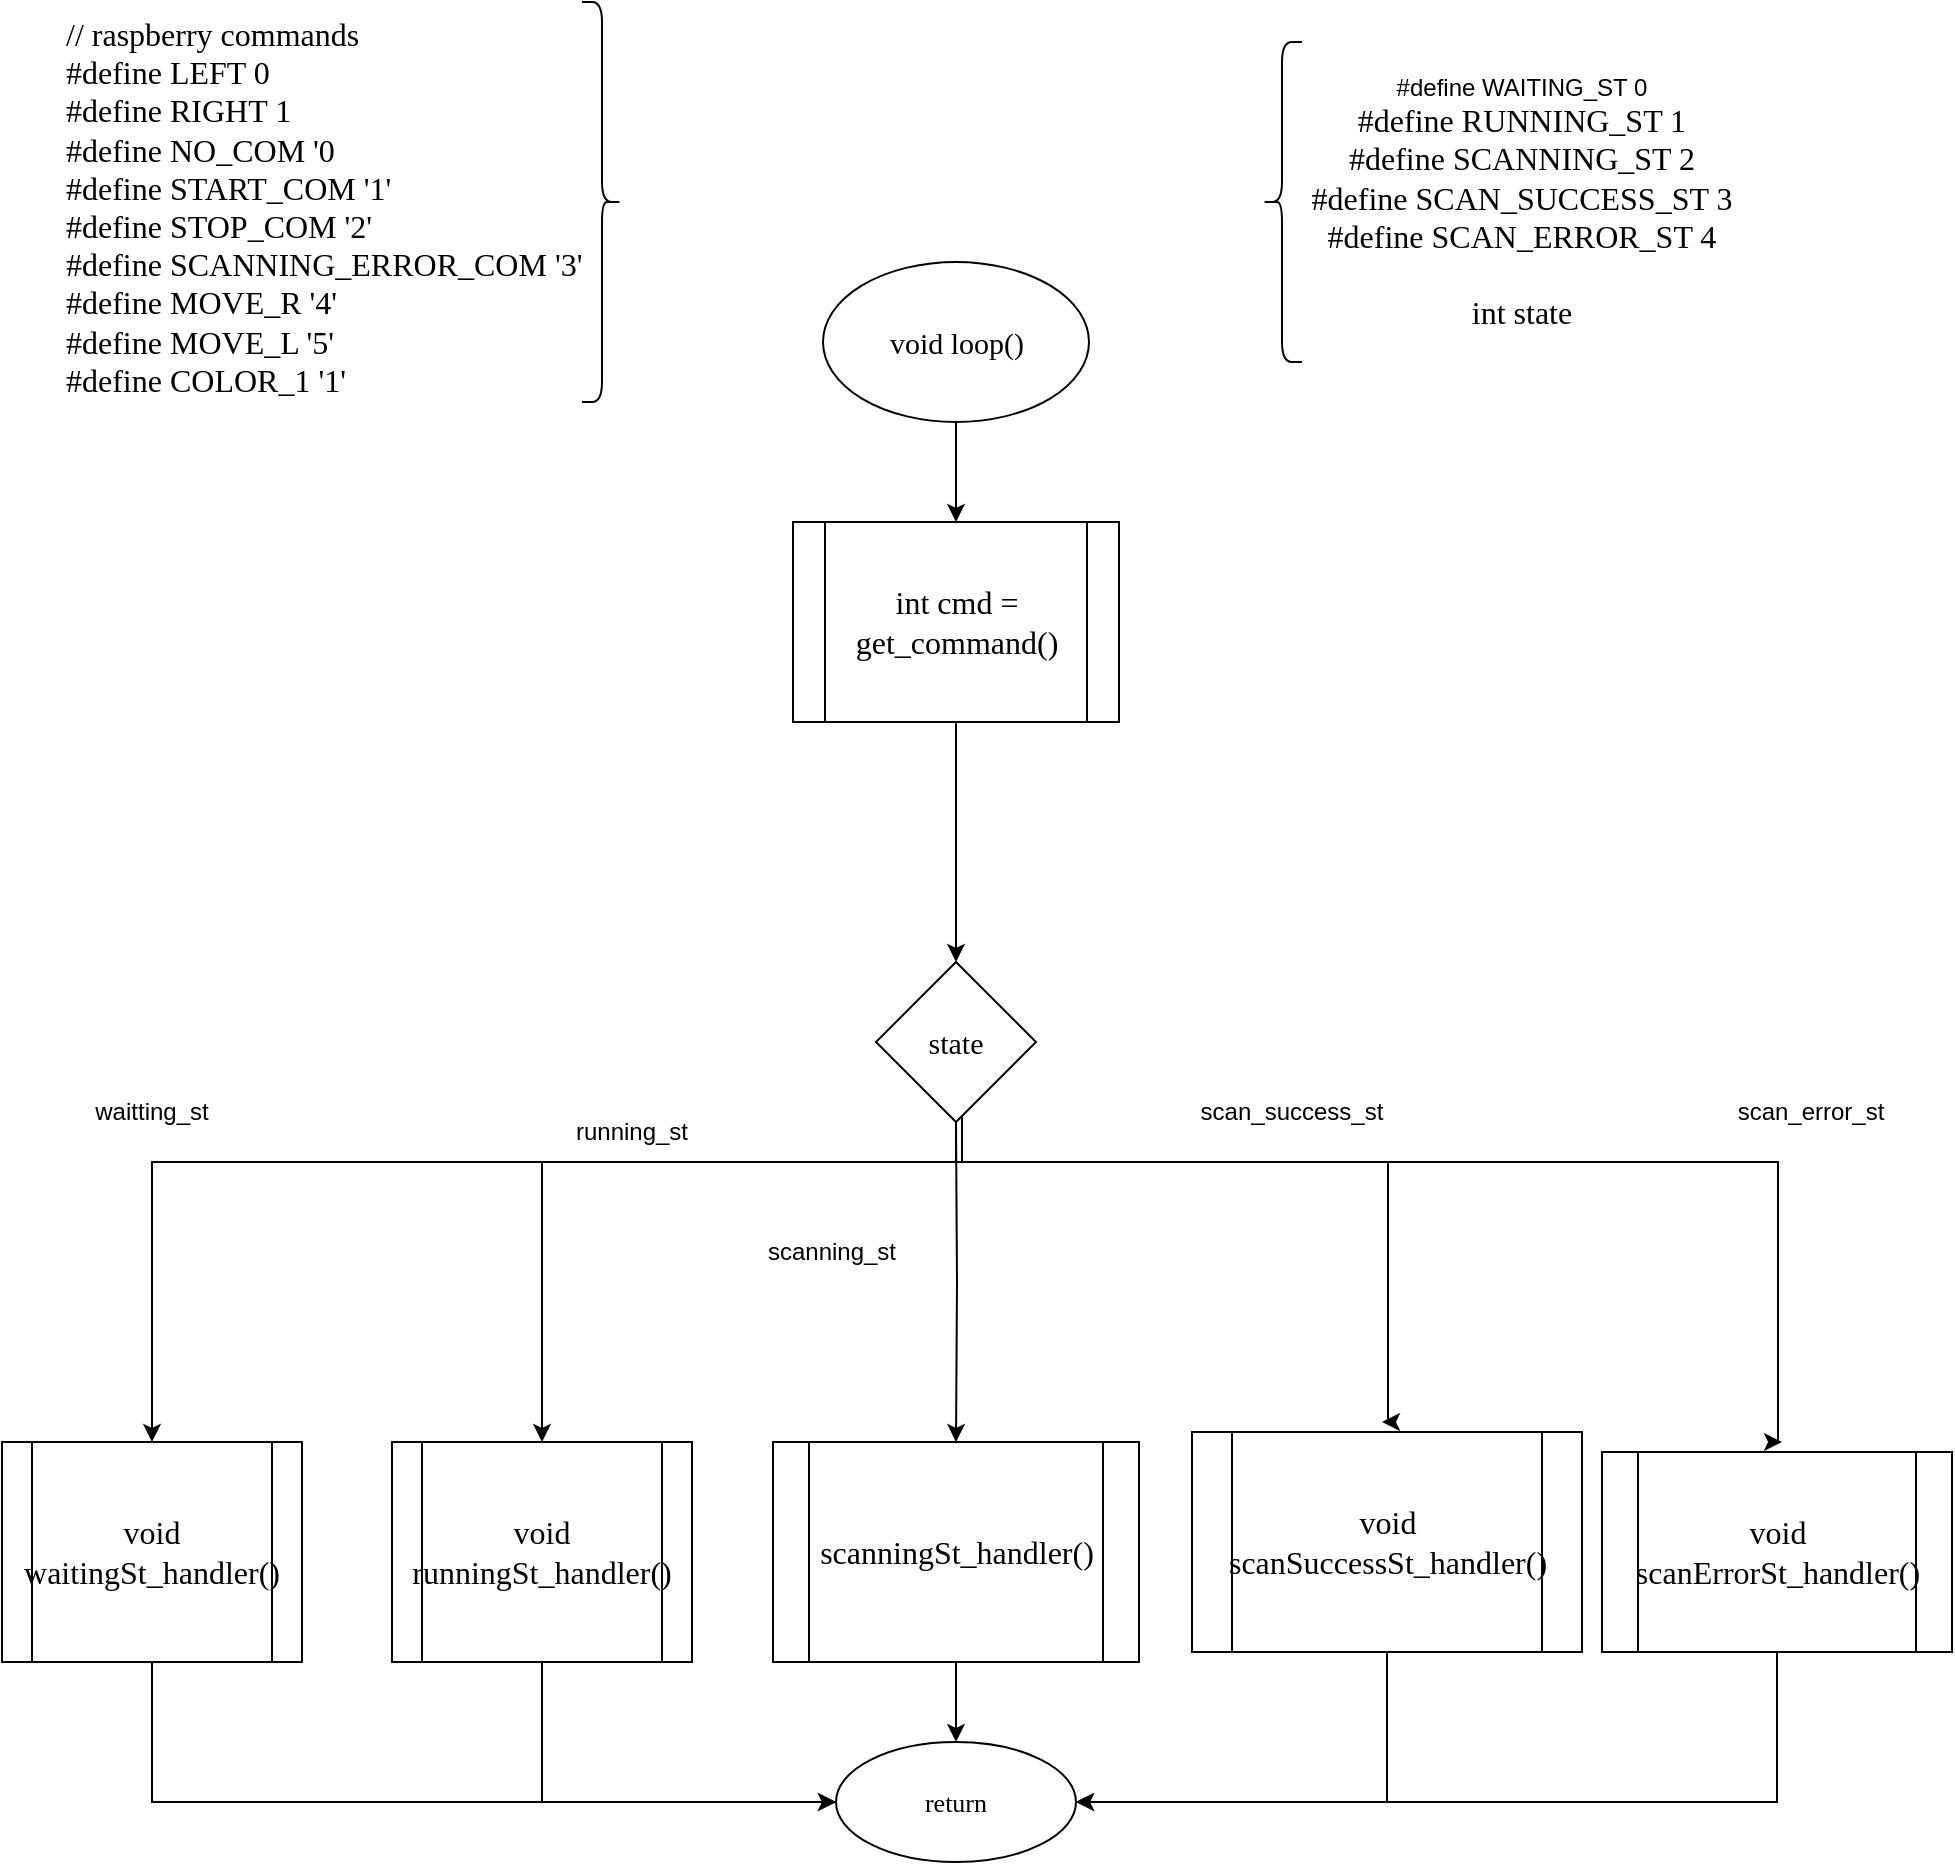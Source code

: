 <mxfile version="20.8.20" type="google" pages="10"><diagram name="схематичное построение основы кода(1)" id="jYXg5wNClxiu1W4vWJmg"><mxGraphModel grid="1" page="1" gridSize="10" guides="1" tooltips="1" connect="1" arrows="1" fold="1" pageScale="1" pageWidth="827" pageHeight="1169" math="0" shadow="0"><root><mxCell id="0"/><mxCell id="1" parent="0"/><mxCell id="poim95vAfZCLLTFpU_f9-11" style="edgeStyle=orthogonalEdgeStyle;rounded=0;orthogonalLoop=1;jettySize=auto;html=1;exitX=0.5;exitY=1;exitDx=0;exitDy=0;fontFamily=Tahoma;fontSize=16;" edge="1" parent="1" source="xerRxac62U3bf3ckXuIx-10" target="poim95vAfZCLLTFpU_f9-3"><mxGeometry relative="1" as="geometry"/></mxCell><mxCell id="xerRxac62U3bf3ckXuIx-10" value="&lt;font style=&quot;font-size: 15px;&quot; face=&quot;Tahoma&quot;&gt;void loop()&lt;/font&gt;" style="ellipse;whiteSpace=wrap;html=1;fontFamily=Verdana;fontSize=13;" vertex="1" parent="1"><mxGeometry x="700.5" y="310" width="133" height="80" as="geometry"/></mxCell><mxCell id="xerRxac62U3bf3ckXuIx-29" style="edgeStyle=orthogonalEdgeStyle;rounded=0;orthogonalLoop=1;jettySize=auto;html=1;exitX=0;exitY=1;exitDx=0;exitDy=0;fontFamily=Verdana;fontSize=13;entryX=0.5;entryY=0;entryDx=0;entryDy=0;" edge="1" parent="1" source="tkU-zi9A9d0g1LU3XkiQ-2" target="xerRxac62U3bf3ckXuIx-19"><mxGeometry relative="1" as="geometry"><Array as="points"><mxPoint x="770" y="720"/><mxPoint x="770" y="760"/><mxPoint x="560" y="760"/></Array><mxPoint x="715.571" y="717.143" as="sourcePoint"/><mxPoint x="560" y="790" as="targetPoint"/></mxGeometry></mxCell><mxCell id="xerRxac62U3bf3ckXuIx-30" style="edgeStyle=orthogonalEdgeStyle;rounded=0;orthogonalLoop=1;jettySize=auto;html=1;exitX=0.5;exitY=1;exitDx=0;exitDy=0;entryX=0.5;entryY=0;entryDx=0;entryDy=0;fontFamily=Verdana;fontSize=13;" edge="1" parent="1" target="xerRxac62U3bf3ckXuIx-20"><mxGeometry relative="1" as="geometry"><mxPoint x="767" y="740" as="sourcePoint"/><mxPoint x="767" y="830" as="targetPoint"/></mxGeometry></mxCell><mxCell id="xerRxac62U3bf3ckXuIx-31" style="edgeStyle=orthogonalEdgeStyle;rounded=0;orthogonalLoop=1;jettySize=auto;html=1;exitX=1;exitY=0.5;exitDx=0;exitDy=0;fontFamily=Verdana;fontSize=13;" edge="1" parent="1" source="tkU-zi9A9d0g1LU3XkiQ-2"><mxGeometry relative="1" as="geometry"><mxPoint x="827" y="700" as="sourcePoint"/><Array as="points"><mxPoint x="767" y="700"/><mxPoint x="767" y="760"/><mxPoint x="1178" y="760"/></Array><mxPoint x="1180" y="900" as="targetPoint"/></mxGeometry></mxCell><mxCell id="xerRxac62U3bf3ckXuIx-33" style="edgeStyle=orthogonalEdgeStyle;rounded=0;orthogonalLoop=1;jettySize=auto;html=1;exitX=1;exitY=1;exitDx=0;exitDy=0;fontFamily=Tahoma;fontSize=16;" edge="1" parent="1" source="tkU-zi9A9d0g1LU3XkiQ-2"><mxGeometry relative="1" as="geometry"><Array as="points"><mxPoint x="767" y="720"/><mxPoint x="767" y="760"/><mxPoint x="983" y="760"/><mxPoint x="983" y="890"/></Array><mxPoint x="818.429" y="717.143" as="sourcePoint"/><mxPoint x="980" y="890" as="targetPoint"/></mxGeometry></mxCell><mxCell id="xerRxac62U3bf3ckXuIx-35" style="edgeStyle=orthogonalEdgeStyle;rounded=0;orthogonalLoop=1;jettySize=auto;html=1;exitX=0.5;exitY=1;exitDx=0;exitDy=0;entryX=0;entryY=0.5;entryDx=0;entryDy=0;fontFamily=Tahoma;fontSize=16;" edge="1" parent="1" source="xerRxac62U3bf3ckXuIx-18" target="xerRxac62U3bf3ckXuIx-34"><mxGeometry relative="1" as="geometry"/></mxCell><mxCell id="xerRxac62U3bf3ckXuIx-18" value="&lt;div style=&quot;font-size: 16px;&quot;&gt;void waitingSt_handler()&lt;br style=&quot;font-size: 16px;&quot;&gt;&lt;/div&gt;" style="shape=process;whiteSpace=wrap;html=1;backgroundOutline=1;fontFamily=Tahoma;fontSize=16;" vertex="1" parent="1"><mxGeometry x="290" y="900" width="150" height="110" as="geometry"/></mxCell><mxCell id="xerRxac62U3bf3ckXuIx-36" style="edgeStyle=orthogonalEdgeStyle;rounded=0;orthogonalLoop=1;jettySize=auto;html=1;exitX=0.5;exitY=1;exitDx=0;exitDy=0;entryX=0;entryY=0.5;entryDx=0;entryDy=0;fontFamily=Tahoma;fontSize=16;" edge="1" parent="1" source="xerRxac62U3bf3ckXuIx-19" target="xerRxac62U3bf3ckXuIx-34"><mxGeometry relative="1" as="geometry"/></mxCell><mxCell id="xerRxac62U3bf3ckXuIx-19" value="&lt;font style=&quot;font-size: 16px;&quot; face=&quot;Tahoma&quot;&gt;void runningSt_handler()&lt;/font&gt;" style="shape=process;whiteSpace=wrap;html=1;backgroundOutline=1;fontFamily=Tahoma;fontSize=16;" vertex="1" parent="1"><mxGeometry x="485" y="900" width="150" height="110" as="geometry"/></mxCell><mxCell id="xerRxac62U3bf3ckXuIx-37" style="edgeStyle=orthogonalEdgeStyle;rounded=0;orthogonalLoop=1;jettySize=auto;html=1;exitX=0.5;exitY=1;exitDx=0;exitDy=0;entryX=0.5;entryY=0;entryDx=0;entryDy=0;fontFamily=Tahoma;fontSize=16;" edge="1" parent="1" source="xerRxac62U3bf3ckXuIx-20" target="xerRxac62U3bf3ckXuIx-34"><mxGeometry relative="1" as="geometry"/></mxCell><mxCell id="xerRxac62U3bf3ckXuIx-20" value="&lt;font style=&quot;font-size: 16px;&quot; face=&quot;Tahoma&quot;&gt;scanningSt_handler()&lt;/font&gt;" style="shape=process;whiteSpace=wrap;html=1;backgroundOutline=1;fontFamily=Tahoma;fontSize=16;" vertex="1" parent="1"><mxGeometry x="675.5" y="900" width="183" height="110" as="geometry"/></mxCell><mxCell id="xerRxac62U3bf3ckXuIx-38" style="edgeStyle=orthogonalEdgeStyle;rounded=0;orthogonalLoop=1;jettySize=auto;html=1;exitX=0.5;exitY=1;exitDx=0;exitDy=0;entryX=1;entryY=0.5;entryDx=0;entryDy=0;fontFamily=Tahoma;fontSize=16;" edge="1" parent="1" source="xerRxac62U3bf3ckXuIx-21" target="xerRxac62U3bf3ckXuIx-34"><mxGeometry relative="1" as="geometry"/></mxCell><mxCell id="xerRxac62U3bf3ckXuIx-21" value="&lt;font style=&quot;font-size: 16px;&quot;&gt;void scanSuccessSt_handler()&lt;/font&gt;" style="shape=process;whiteSpace=wrap;html=1;backgroundOutline=1;fontFamily=Tahoma;fontSize=16;" vertex="1" parent="1"><mxGeometry x="885" y="895" width="195" height="110" as="geometry"/></mxCell><mxCell id="xerRxac62U3bf3ckXuIx-39" style="edgeStyle=orthogonalEdgeStyle;rounded=0;orthogonalLoop=1;jettySize=auto;html=1;exitX=0.5;exitY=1;exitDx=0;exitDy=0;entryX=1;entryY=0.5;entryDx=0;entryDy=0;fontFamily=Tahoma;fontSize=16;" edge="1" parent="1" source="xerRxac62U3bf3ckXuIx-22" target="xerRxac62U3bf3ckXuIx-34"><mxGeometry relative="1" as="geometry"/></mxCell><mxCell id="xerRxac62U3bf3ckXuIx-22" value="&lt;font style=&quot;font-size: 16px;&quot; face=&quot;Tahoma&quot;&gt;void scanErrorSt_handler()&lt;/font&gt;" style="shape=process;whiteSpace=wrap;html=1;backgroundOutline=1;fontFamily=Tahoma;fontSize=16;" vertex="1" parent="1"><mxGeometry x="1090" y="905" width="175" height="100" as="geometry"/></mxCell><mxCell id="xerRxac62U3bf3ckXuIx-34" value="return" style="ellipse;whiteSpace=wrap;html=1;fontFamily=Verdana;fontSize=13;" vertex="1" parent="1"><mxGeometry x="707" y="1050" width="120" height="60" as="geometry"/></mxCell><mxCell id="poim95vAfZCLLTFpU_f9-10" style="edgeStyle=orthogonalEdgeStyle;rounded=0;orthogonalLoop=1;jettySize=auto;html=1;exitX=0.5;exitY=1;exitDx=0;exitDy=0;entryX=0.5;entryY=0;entryDx=0;entryDy=0;fontFamily=Tahoma;fontSize=16;" edge="1" parent="1" source="poim95vAfZCLLTFpU_f9-3"><mxGeometry relative="1" as="geometry"><mxPoint x="767" y="660" as="targetPoint"/></mxGeometry></mxCell><mxCell id="poim95vAfZCLLTFpU_f9-3" value="int cmd = get_command()" style="shape=process;whiteSpace=wrap;html=1;backgroundOutline=1;fontFamily=Tahoma;fontSize=16;" vertex="1" parent="1"><mxGeometry x="685.5" y="440" width="163" height="100" as="geometry"/></mxCell><mxCell id="tkU-zi9A9d0g1LU3XkiQ-2" value="&lt;font style=&quot;font-size: 15px;&quot; face=&quot;Lucida Console&quot;&gt;state&lt;/font&gt;" style="rhombus;whiteSpace=wrap;html=1;" vertex="1" parent="1"><mxGeometry x="727" y="660" width="80" height="80" as="geometry"/></mxCell><mxCell id="f_KCPXwMvNwvD-CGcUgT-1" value="waitting_st" style="text;html=1;strokeColor=none;fillColor=none;align=center;verticalAlign=middle;whiteSpace=wrap;rounded=0;" vertex="1" parent="1"><mxGeometry x="310" y="720" width="110" height="30" as="geometry"/></mxCell><mxCell id="f_KCPXwMvNwvD-CGcUgT-5" value="running_st" style="text;html=1;strokeColor=none;fillColor=none;align=center;verticalAlign=middle;whiteSpace=wrap;rounded=0;" vertex="1" parent="1"><mxGeometry x="560" y="730" width="90" height="30" as="geometry"/></mxCell><mxCell id="f_KCPXwMvNwvD-CGcUgT-6" value="" style="endArrow=classic;html=1;rounded=0;exitX=0;exitY=1;exitDx=0;exitDy=0;entryX=0.5;entryY=0;entryDx=0;entryDy=0;" edge="1" parent="1" source="f_KCPXwMvNwvD-CGcUgT-5" target="xerRxac62U3bf3ckXuIx-18"><mxGeometry width="50" height="50" relative="1" as="geometry"><mxPoint x="420" y="760" as="sourcePoint"/><mxPoint x="360" y="760" as="targetPoint"/><Array as="points"><mxPoint x="460" y="760"/><mxPoint x="365" y="760"/></Array></mxGeometry></mxCell><mxCell id="f_KCPXwMvNwvD-CGcUgT-7" value="scanning_st" style="text;html=1;strokeColor=none;fillColor=none;align=center;verticalAlign=middle;whiteSpace=wrap;rounded=0;" vertex="1" parent="1"><mxGeometry x="660" y="790" width="90" height="30" as="geometry"/></mxCell><mxCell id="f_KCPXwMvNwvD-CGcUgT-8" value="scan_success_st" style="text;html=1;strokeColor=none;fillColor=none;align=center;verticalAlign=middle;whiteSpace=wrap;rounded=0;" vertex="1" parent="1"><mxGeometry x="880" y="720" width="110" height="30" as="geometry"/></mxCell><mxCell id="f_KCPXwMvNwvD-CGcUgT-9" value="scan_error_st" style="text;html=1;strokeColor=none;fillColor=none;align=center;verticalAlign=middle;whiteSpace=wrap;rounded=0;" vertex="1" parent="1"><mxGeometry x="1147.5" y="720" width="92.5" height="30" as="geometry"/></mxCell><mxCell id="f_KCPXwMvNwvD-CGcUgT-10" value="" style="shape=curlyBracket;whiteSpace=wrap;html=1;rounded=1;labelPosition=left;verticalLabelPosition=middle;align=right;verticalAlign=middle;size=0.5;" vertex="1" parent="1"><mxGeometry x="920" y="200" width="20" height="160" as="geometry"/></mxCell><mxCell id="f_KCPXwMvNwvD-CGcUgT-12" value="#define WAITING_ST 0&lt;br style=&quot;border-color: var(--border-color); font-family: Tahoma; font-size: 16px; text-align: left;&quot;&gt;&lt;span style=&quot;font-family: Tahoma; font-size: 16px; text-align: left;&quot;&gt;#define RUNNING_ST 1&lt;/span&gt;&lt;br style=&quot;border-color: var(--border-color); font-family: Tahoma; font-size: 16px; text-align: left;&quot;&gt;&lt;span style=&quot;font-family: Tahoma; font-size: 16px; text-align: left;&quot;&gt;#define SCANNING_ST 2&lt;/span&gt;&lt;br style=&quot;border-color: var(--border-color); font-family: Tahoma; font-size: 16px; text-align: left;&quot;&gt;&lt;span style=&quot;font-family: Tahoma; font-size: 16px; text-align: left;&quot;&gt;#define SCAN_SUCCESS_ST 3&lt;/span&gt;&lt;br style=&quot;border-color: var(--border-color); font-family: Tahoma; font-size: 16px; text-align: left;&quot;&gt;&lt;span style=&quot;font-family: Tahoma; font-size: 16px; text-align: left;&quot;&gt;#define SCAN_ERROR_ST 4&lt;/span&gt;&lt;br style=&quot;border-color: var(--border-color); font-family: Tahoma; font-size: 16px; text-align: left;&quot;&gt;&lt;span style=&quot;font-family: Tahoma; font-size: 16px; text-align: left;&quot;&gt;&amp;nbsp;&lt;/span&gt;&lt;br style=&quot;border-color: var(--border-color); font-family: Tahoma; font-size: 16px; text-align: left;&quot;&gt;&lt;span style=&quot;font-family: Tahoma; font-size: 16px; text-align: left;&quot;&gt;int state&lt;/span&gt;" style="text;html=1;strokeColor=none;fillColor=none;align=center;verticalAlign=middle;whiteSpace=wrap;rounded=0;" vertex="1" parent="1"><mxGeometry x="920" y="200" width="260" height="160" as="geometry"/></mxCell><mxCell id="f_KCPXwMvNwvD-CGcUgT-13" style="edgeStyle=orthogonalEdgeStyle;rounded=0;orthogonalLoop=1;jettySize=auto;html=1;exitX=0.5;exitY=1;exitDx=0;exitDy=0;" edge="1" parent="1" source="f_KCPXwMvNwvD-CGcUgT-12" target="f_KCPXwMvNwvD-CGcUgT-12"><mxGeometry relative="1" as="geometry"/></mxCell><mxCell id="f_KCPXwMvNwvD-CGcUgT-14" value="" style="shape=curlyBracket;whiteSpace=wrap;html=1;rounded=1;flipH=1;labelPosition=right;verticalLabelPosition=middle;align=left;verticalAlign=middle;size=0.5;" vertex="1" parent="1"><mxGeometry x="580" y="180" width="20" height="200" as="geometry"/></mxCell><mxCell id="poim95vAfZCLLTFpU_f9-16" value="// raspberry commands&lt;br&gt;#define LEFT 0&lt;br&gt;#define RIGHT 1&lt;br&gt;#define NO_COM '0&lt;br&gt;#define START_COM '1'&lt;br&gt;#define STOP_COM '2'&lt;br&gt;#define SCANNING_ERROR_COM '3'&lt;br&gt;#define MOVE_R &#9;'4'&lt;br&gt;#define MOVE_L&#9;'5'&lt;br&gt;#define COLOR_1 '1'" style="text;whiteSpace=wrap;html=1;fontSize=16;fontFamily=Tahoma;" vertex="1" parent="1"><mxGeometry x="320" y="180" width="280" height="200" as="geometry"/></mxCell></root></mxGraphModel></diagram><diagram id="XnsHXUJaAsN6fEpBbsGF" name="считывание информации с расб.(2)"><mxGraphModel grid="1" page="1" gridSize="10" guides="1" tooltips="1" connect="1" arrows="1" fold="1" pageScale="1" pageWidth="827" pageHeight="1169" math="0" shadow="0"><root><mxCell id="0"/><mxCell id="1" parent="0"/><mxCell id="Arxt5lut4AS3sizgymXW-19" style="edgeStyle=orthogonalEdgeStyle;rounded=0;orthogonalLoop=1;jettySize=auto;html=1;exitX=0.25;exitY=1;exitDx=0;exitDy=0;entryX=0.5;entryY=0;entryDx=0;entryDy=0;" edge="1" parent="1" source="vOYTOe7lJHxQNYXf6uUd-1" target="Arxt5lut4AS3sizgymXW-7"><mxGeometry relative="1" as="geometry"><Array as="points"><mxPoint x="750" y="157"/><mxPoint x="750" y="180"/><mxPoint x="650" y="180"/></Array></mxGeometry></mxCell><mxCell id="Arxt5lut4AS3sizgymXW-22" style="edgeStyle=orthogonalEdgeStyle;rounded=0;orthogonalLoop=1;jettySize=auto;html=1;exitX=0.75;exitY=1;exitDx=0;exitDy=0;entryX=0.5;entryY=0;entryDx=0;entryDy=0;" edge="1" parent="1" source="vOYTOe7lJHxQNYXf6uUd-1" target="Arxt5lut4AS3sizgymXW-17"><mxGeometry relative="1" as="geometry"><Array as="points"><mxPoint x="750" y="157"/><mxPoint x="750" y="180"/><mxPoint x="870" y="180"/></Array></mxGeometry></mxCell><mxCell id="vOYTOe7lJHxQNYXf6uUd-1" value="int&amp;nbsp;get_command()&lt;br&gt;&amp;nbsp;" style="ellipse;whiteSpace=wrap;html=1;fontFamily=Verdana;fontSize=13;" vertex="1" parent="1"><mxGeometry x="680" y="100" width="140" height="60" as="geometry"/></mxCell><mxCell id="Arxt5lut4AS3sizgymXW-9" value="" style="edgeStyle=orthogonalEdgeStyle;rounded=0;orthogonalLoop=1;jettySize=auto;html=1;" edge="1" parent="1" source="vOYTOe7lJHxQNYXf6uUd-2" target="Arxt5lut4AS3sizgymXW-7"><mxGeometry relative="1" as="geometry"><Array as="points"><mxPoint x="550" y="180"/><mxPoint x="650" y="180"/></Array></mxGeometry></mxCell><mxCell id="vOYTOe7lJHxQNYXf6uUd-2" value="return Serial.available();" style="rounded=0;whiteSpace=wrap;html=1;" vertex="1" parent="1"><mxGeometry x="480" y="260" width="120" height="60" as="geometry"/></mxCell><mxCell id="Arxt5lut4AS3sizgymXW-1" value="int&amp;nbsp;cmd = Serial.read();" style="shape=process;whiteSpace=wrap;html=1;backgroundOutline=1;rounded=1;" vertex="1" parent="1"><mxGeometry x="590" y="330" width="120" height="60" as="geometry"/></mxCell><mxCell id="Arxt5lut4AS3sizgymXW-25" style="edgeStyle=orthogonalEdgeStyle;rounded=0;orthogonalLoop=1;jettySize=auto;html=1;exitX=0;exitY=0.5;exitDx=0;exitDy=0;entryX=0.75;entryY=0;entryDx=0;entryDy=0;fontFamily=Lucida Console;fontSize=12;" edge="1" parent="1" source="Arxt5lut4AS3sizgymXW-2" target="Arxt5lut4AS3sizgymXW-8"><mxGeometry relative="1" as="geometry"/></mxCell><mxCell id="Arxt5lut4AS3sizgymXW-2" value="cmd = NO_COM;" style="shape=process;whiteSpace=wrap;html=1;backgroundOutline=1;rounded=1;" vertex="1" parent="1"><mxGeometry x="810" y="330" width="120" height="60" as="geometry"/></mxCell><mxCell id="Arxt5lut4AS3sizgymXW-13" value="" style="edgeStyle=orthogonalEdgeStyle;rounded=0;orthogonalLoop=1;jettySize=auto;html=1;" edge="1" parent="1" source="Arxt5lut4AS3sizgymXW-7" target="Arxt5lut4AS3sizgymXW-1"><mxGeometry relative="1" as="geometry"/></mxCell><mxCell id="Arxt5lut4AS3sizgymXW-14" style="edgeStyle=orthogonalEdgeStyle;rounded=0;orthogonalLoop=1;jettySize=auto;html=1;exitX=1;exitY=0.5;exitDx=0;exitDy=0;entryX=0.25;entryY=0;entryDx=0;entryDy=0;" edge="1" parent="1" source="Arxt5lut4AS3sizgymXW-7" target="Arxt5lut4AS3sizgymXW-8"><mxGeometry relative="1" as="geometry"><mxPoint x="760" y="400" as="targetPoint"/><Array as="points"><mxPoint x="730" y="240"/></Array></mxGeometry></mxCell><mxCell id="Arxt5lut4AS3sizgymXW-7" value="if (check_data &amp;gt; 0)" style="rhombus;whiteSpace=wrap;html=1;" vertex="1" parent="1"><mxGeometry x="590" y="195" width="120" height="90" as="geometry"/></mxCell><mxCell id="Arxt5lut4AS3sizgymXW-8" value="return cmd" style="ellipse;whiteSpace=wrap;html=1;fontFamily=Verdana;fontSize=13;" vertex="1" parent="1"><mxGeometry x="700" y="410" width="120" height="60" as="geometry"/></mxCell><mxCell id="Arxt5lut4AS3sizgymXW-11" value="check_data()" style="text;html=1;align=center;verticalAlign=middle;resizable=0;points=[];autosize=1;strokeColor=none;fillColor=none;" vertex="1" parent="1"><mxGeometry x="540" y="150" width="100" height="30" as="geometry"/></mxCell><mxCell id="Arxt5lut4AS3sizgymXW-23" value="" style="edgeStyle=orthogonalEdgeStyle;rounded=0;orthogonalLoop=1;jettySize=auto;html=1;fontFamily=Lucida Console;fontSize=12;" edge="1" parent="1" source="Arxt5lut4AS3sizgymXW-17" target="Arxt5lut4AS3sizgymXW-2"><mxGeometry relative="1" as="geometry"/></mxCell><mxCell id="Arxt5lut4AS3sizgymXW-17" value="&lt;font face=&quot;Lucida Console&quot; style=&quot;font-size: 12px;&quot;&gt;if (cmd &amp;lt; NO_COM) or (cmd &amp;gt; MOVE_L)&amp;nbsp;&lt;/font&gt;" style="rhombus;whiteSpace=wrap;html=1;fontSize=12;" vertex="1" parent="1"><mxGeometry x="810" y="195" width="120" height="90" as="geometry"/></mxCell></root></mxGraphModel></diagram><diagram id="T9drOwM5lQ8Jx3Txseoz" name="получение команды с расб.(3)"><mxGraphModel grid="1" page="1" gridSize="10" guides="1" tooltips="1" connect="1" arrows="1" fold="1" pageScale="1" pageWidth="827" pageHeight="1169" math="0" shadow="0"><root><mxCell id="0"/><mxCell id="1" parent="0"/><mxCell id="EqySBBi7WDn7hxSOsDyR-1" style="edgeStyle=orthogonalEdgeStyle;rounded=0;orthogonalLoop=1;jettySize=auto;html=1;exitX=0.5;exitY=1;exitDx=0;exitDy=0;entryX=0.5;entryY=0;entryDx=0;entryDy=0;" edge="1" parent="1" source="R8-Ej4LqSlQdiWntCZY2-1" target="R8-Ej4LqSlQdiWntCZY2-2"><mxGeometry relative="1" as="geometry"/></mxCell><mxCell id="R8-Ej4LqSlQdiWntCZY2-1" value="int get_command(){&amp;nbsp;&lt;br style=&quot;border-color: var(--border-color); font-family: Tahoma; font-size: 16px; text-align: left;&quot;&gt;" style="ellipse;whiteSpace=wrap;html=1;" vertex="1" parent="1"><mxGeometry x="1170" y="40" width="120" height="80" as="geometry"/></mxCell><mxCell id="R8-Ej4LqSlQdiWntCZY2-5" style="edgeStyle=orthogonalEdgeStyle;rounded=0;orthogonalLoop=1;jettySize=auto;html=1;exitX=0;exitY=0.5;exitDx=0;exitDy=0;" edge="1" parent="1" source="R8-Ej4LqSlQdiWntCZY2-2" target="R8-Ej4LqSlQdiWntCZY2-4"><mxGeometry relative="1" as="geometry"/></mxCell><mxCell id="R8-Ej4LqSlQdiWntCZY2-8" style="edgeStyle=orthogonalEdgeStyle;rounded=0;orthogonalLoop=1;jettySize=auto;html=1;exitX=1;exitY=0.5;exitDx=0;exitDy=0;entryX=0.5;entryY=0;entryDx=0;entryDy=0;" edge="1" parent="1" source="R8-Ej4LqSlQdiWntCZY2-2" target="R8-Ej4LqSlQdiWntCZY2-7"><mxGeometry relative="1" as="geometry"/></mxCell><mxCell id="R8-Ej4LqSlQdiWntCZY2-2" value="check_data &amp;gt;0" style="rhombus;whiteSpace=wrap;html=1;" vertex="1" parent="1"><mxGeometry x="1170" y="150" width="120" height="80" as="geometry"/></mxCell><mxCell id="R8-Ej4LqSlQdiWntCZY2-3" value="return" style="ellipse;whiteSpace=wrap;html=1;" vertex="1" parent="1"><mxGeometry x="1160" y="440" width="120" height="80" as="geometry"/></mxCell><mxCell id="R8-Ej4LqSlQdiWntCZY2-11" style="edgeStyle=orthogonalEdgeStyle;rounded=0;orthogonalLoop=1;jettySize=auto;html=1;exitX=0.5;exitY=1;exitDx=0;exitDy=0;" edge="1" parent="1" source="R8-Ej4LqSlQdiWntCZY2-4"><mxGeometry relative="1" as="geometry"><mxPoint x="1220" y="440" as="targetPoint"/></mxGeometry></mxCell><mxCell id="R8-Ej4LqSlQdiWntCZY2-4" value="&lt;pre style=&quot;user-select: text; font-family: &amp;quot;Courier New&amp;quot;, Courier, monospace, arial, sans-serif; margin-top: 0px; margin-bottom: 0px; overflow-wrap: break-word; background-color: rgb(255, 255, 255); font-size: 14px; text-align: left;&quot; class=&quot;a-b-r-La&quot;&gt;int cmd = Serial.read()&lt;/pre&gt;" style="rounded=0;whiteSpace=wrap;html=1;" vertex="1" parent="1"><mxGeometry x="890" y="260" width="190" height="60" as="geometry"/></mxCell><mxCell id="R8-Ej4LqSlQdiWntCZY2-6" value="yes&lt;br&gt;" style="text;html=1;strokeColor=none;fillColor=none;align=center;verticalAlign=middle;whiteSpace=wrap;rounded=0;" vertex="1" parent="1"><mxGeometry x="1020" y="140" width="60" height="30" as="geometry"/></mxCell><mxCell id="R8-Ej4LqSlQdiWntCZY2-10" style="edgeStyle=orthogonalEdgeStyle;rounded=0;orthogonalLoop=1;jettySize=auto;html=1;exitX=0.5;exitY=1;exitDx=0;exitDy=0;" edge="1" parent="1" source="R8-Ej4LqSlQdiWntCZY2-7" target="R8-Ej4LqSlQdiWntCZY2-3"><mxGeometry relative="1" as="geometry"/></mxCell><mxCell id="R8-Ej4LqSlQdiWntCZY2-7" value="&lt;pre style=&quot;user-select: text; font-family: &amp;quot;Courier New&amp;quot;, Courier, monospace, arial, sans-serif; margin-top: 0px; margin-bottom: 0px; overflow-wrap: break-word; background-color: rgb(255, 255, 255); font-size: 14px; text-align: left;&quot; class=&quot;a-b-r-La&quot;&gt;cmd = NO_COM&lt;/pre&gt;" style="rounded=0;whiteSpace=wrap;html=1;" vertex="1" parent="1"><mxGeometry x="1400" y="260" width="120" height="60" as="geometry"/></mxCell><mxCell id="R8-Ej4LqSlQdiWntCZY2-9" value="no" style="text;html=1;strokeColor=none;fillColor=none;align=center;verticalAlign=middle;whiteSpace=wrap;rounded=0;" vertex="1" parent="1"><mxGeometry x="1370" y="150" width="60" height="30" as="geometry"/></mxCell></root></mxGraphModel></diagram><diagram id="OR9r0bIZHmcFPXXgq_Vb" name="обмен инф. (4)"><mxGraphModel grid="1" page="1" gridSize="10" guides="1" tooltips="1" connect="1" arrows="1" fold="1" pageScale="1" pageWidth="827" pageHeight="1169" math="0" shadow="0"><root><mxCell id="0"/><mxCell id="1" parent="0"/><mxCell id="d7RgYJEQdlcg4vfFknnO-4" value="" style="edgeStyle=orthogonalEdgeStyle;rounded=0;orthogonalLoop=1;jettySize=auto;html=1;fontFamily=Lucida Console;fontSize=16;entryX=0.5;entryY=0;entryDx=0;entryDy=0;" edge="1" parent="1" source="d7RgYJEQdlcg4vfFknnO-2" target="oRiDS1O1jamJQ9cn-Via-6"><mxGeometry relative="1" as="geometry"><mxPoint x="460" y="150" as="targetPoint"/></mxGeometry></mxCell><mxCell id="d7RgYJEQdlcg4vfFknnO-2" value="void setup()" style="ellipse;whiteSpace=wrap;html=1;fontFamily=Lucida Console;fontSize=16;" vertex="1" parent="1"><mxGeometry x="400" y="30" width="120" height="80" as="geometry"/></mxCell><mxCell id="wmXo4pOVfsuUu5A-7DmL-3" style="edgeStyle=orthogonalEdgeStyle;rounded=0;orthogonalLoop=1;jettySize=auto;html=1;exitX=0.5;exitY=1;exitDx=0;exitDy=0;entryX=0.5;entryY=0;entryDx=0;entryDy=0;" edge="1" parent="1" source="oRiDS1O1jamJQ9cn-Via-1" target="oRiDS1O1jamJQ9cn-Via-2"><mxGeometry relative="1" as="geometry"/></mxCell><mxCell id="oRiDS1O1jamJQ9cn-Via-1" value="pinMode(PIN_TRIG, OUTPUT)&lt;br&gt;" style="rounded=0;whiteSpace=wrap;html=1;" vertex="1" parent="1"><mxGeometry x="360" y="280" width="200" height="40" as="geometry"/></mxCell><mxCell id="wmXo4pOVfsuUu5A-7DmL-4" style="edgeStyle=orthogonalEdgeStyle;rounded=0;orthogonalLoop=1;jettySize=auto;html=1;exitX=0.5;exitY=1;exitDx=0;exitDy=0;entryX=0.5;entryY=0;entryDx=0;entryDy=0;" edge="1" parent="1" source="oRiDS1O1jamJQ9cn-Via-2" target="oRiDS1O1jamJQ9cn-Via-3"><mxGeometry relative="1" as="geometry"/></mxCell><mxCell id="oRiDS1O1jamJQ9cn-Via-2" value="pinMode(PIN_ECHO, INPUT)" style="rounded=0;whiteSpace=wrap;html=1;" vertex="1" parent="1"><mxGeometry x="360" y="360" width="200" height="40" as="geometry"/></mxCell><mxCell id="wmXo4pOVfsuUu5A-7DmL-5" style="edgeStyle=orthogonalEdgeStyle;rounded=0;orthogonalLoop=1;jettySize=auto;html=1;exitX=0.5;exitY=1;exitDx=0;exitDy=0;entryX=0.5;entryY=0;entryDx=0;entryDy=0;" edge="1" parent="1" source="oRiDS1O1jamJQ9cn-Via-3" target="oRiDS1O1jamJQ9cn-Via-4"><mxGeometry relative="1" as="geometry"/></mxCell><mxCell id="oRiDS1O1jamJQ9cn-Via-3" value="pinMode(MOT_1_+_PIN, OUTPUT)" style="rounded=0;whiteSpace=wrap;html=1;" vertex="1" parent="1"><mxGeometry x="360" y="440" width="200" height="40" as="geometry"/></mxCell><mxCell id="wmXo4pOVfsuUu5A-7DmL-6" style="edgeStyle=orthogonalEdgeStyle;rounded=0;orthogonalLoop=1;jettySize=auto;html=1;exitX=0.5;exitY=1;exitDx=0;exitDy=0;entryX=0.5;entryY=0;entryDx=0;entryDy=0;" edge="1" parent="1" source="oRiDS1O1jamJQ9cn-Via-4" target="oRiDS1O1jamJQ9cn-Via-5"><mxGeometry relative="1" as="geometry"/></mxCell><mxCell id="oRiDS1O1jamJQ9cn-Via-4" value="pinMode (MOT_2_+_PIN, OUTPUT)" style="rounded=0;whiteSpace=wrap;html=1;" vertex="1" parent="1"><mxGeometry x="360" y="520" width="200" height="40" as="geometry"/></mxCell><mxCell id="wmXo4pOVfsuUu5A-7DmL-7" style="edgeStyle=orthogonalEdgeStyle;rounded=0;orthogonalLoop=1;jettySize=auto;html=1;exitX=0.5;exitY=1;exitDx=0;exitDy=0;entryX=0.5;entryY=0;entryDx=0;entryDy=0;" edge="1" parent="1" source="oRiDS1O1jamJQ9cn-Via-5" target="wmXo4pOVfsuUu5A-7DmL-1"><mxGeometry relative="1" as="geometry"/></mxCell><mxCell id="oRiDS1O1jamJQ9cn-Via-5" value="pinMode (MOT_2_-_PIN, OUTPUT)" style="rounded=0;whiteSpace=wrap;html=1;" vertex="1" parent="1"><mxGeometry x="360" y="600" width="200" height="40" as="geometry"/></mxCell><mxCell id="wmXo4pOVfsuUu5A-7DmL-2" style="edgeStyle=orthogonalEdgeStyle;rounded=0;orthogonalLoop=1;jettySize=auto;html=1;exitX=0.5;exitY=1;exitDx=0;exitDy=0;entryX=0.5;entryY=0;entryDx=0;entryDy=0;" edge="1" parent="1" source="oRiDS1O1jamJQ9cn-Via-6" target="oRiDS1O1jamJQ9cn-Via-1"><mxGeometry relative="1" as="geometry"/></mxCell><mxCell id="oRiDS1O1jamJQ9cn-Via-6" value="Serial.begin(SERIAL_SPEED)" style="rounded=0;whiteSpace=wrap;html=1;" vertex="1" parent="1"><mxGeometry x="360" y="200" width="200" height="40" as="geometry"/></mxCell><mxCell id="wmXo4pOVfsuUu5A-7DmL-1" value="return" style="ellipse;whiteSpace=wrap;html=1;" vertex="1" parent="1"><mxGeometry x="400" y="660" width="120" height="60" as="geometry"/></mxCell></root></mxGraphModel></diagram><diagram id="JauYvUZFXJ9yrgjOwA5O" name="схема состояния ожидания(5)"><mxGraphModel grid="1" page="1" gridSize="10" guides="1" tooltips="1" connect="1" arrows="1" fold="1" pageScale="1" pageWidth="827" pageHeight="1169" math="0" shadow="0"><root><mxCell id="0"/><mxCell id="1" parent="0"/><mxCell id="GKhkOh0zhC2KxB3E5XyO-1" value="" style="edgeStyle=orthogonalEdgeStyle;rounded=0;orthogonalLoop=1;jettySize=auto;html=1;fontFamily=Lucida Console;fontSize=12;" edge="1" parent="1" source="GKhkOh0zhC2KxB3E5XyO-2" target="GKhkOh0zhC2KxB3E5XyO-6"><mxGeometry relative="1" as="geometry"/></mxCell><mxCell id="GKhkOh0zhC2KxB3E5XyO-2" value="void waitingSt_handler(int cmd)" style="ellipse;whiteSpace=wrap;html=1;fontFamily=Verdana;fontSize=13;" vertex="1" parent="1"><mxGeometry x="400" y="160" width="216" height="60" as="geometry"/></mxCell><mxCell id="GKhkOh0zhC2KxB3E5XyO-3" value="" style="edgeStyle=orthogonalEdgeStyle;rounded=0;orthogonalLoop=1;jettySize=auto;html=1;fontFamily=Lucida Console;fontSize=12;entryX=0.5;entryY=0;entryDx=0;entryDy=0;" edge="1" parent="1" source="GKhkOh0zhC2KxB3E5XyO-6" target="GKhkOh0zhC2KxB3E5XyO-12"><mxGeometry relative="1" as="geometry"><mxPoint x="280" y="290" as="targetPoint"/><Array as="points"><mxPoint x="508" y="360"/><mxPoint x="290" y="360"/></Array></mxGeometry></mxCell><mxCell id="GKhkOh0zhC2KxB3E5XyO-4" value="" style="edgeStyle=orthogonalEdgeStyle;rounded=0;orthogonalLoop=1;jettySize=auto;html=1;fontFamily=Lucida Console;fontSize=12;" edge="1" parent="1" source="GKhkOh0zhC2KxB3E5XyO-6" target="GKhkOh0zhC2KxB3E5XyO-10"><mxGeometry relative="1" as="geometry"><Array as="points"><mxPoint x="508" y="360"/></Array></mxGeometry></mxCell><mxCell id="GKhkOh0zhC2KxB3E5XyO-5" value="" style="edgeStyle=orthogonalEdgeStyle;rounded=0;orthogonalLoop=1;jettySize=auto;html=1;fontFamily=Lucida Console;fontSize=12;" edge="1" parent="1" source="GKhkOh0zhC2KxB3E5XyO-6" target="GKhkOh0zhC2KxB3E5XyO-11"><mxGeometry relative="1" as="geometry"/></mxCell><mxCell id="GKhkOh0zhC2KxB3E5XyO-6" value="switch(cmd)" style="rhombus;whiteSpace=wrap;html=1;fontFamily=Lucida Console;fontSize=12;" vertex="1" parent="1"><mxGeometry x="453" y="250" width="110" height="80" as="geometry"/></mxCell><mxCell id="GKhkOh0zhC2KxB3E5XyO-9" style="edgeStyle=orthogonalEdgeStyle;rounded=0;orthogonalLoop=1;jettySize=auto;html=1;exitX=0.5;exitY=1;exitDx=0;exitDy=0;entryX=1;entryY=0.5;entryDx=0;entryDy=0;fontFamily=Lucida Console;fontSize=12;" edge="1" parent="1" source="GKhkOh0zhC2KxB3E5XyO-10" target="GKhkOh0zhC2KxB3E5XyO-12"><mxGeometry relative="1" as="geometry"><Array as="points"><mxPoint x="757" y="530"/></Array></mxGeometry></mxCell><mxCell id="GKhkOh0zhC2KxB3E5XyO-10" value="&lt;br&gt;state = RUNNING_ST;" style="rounded=0;whiteSpace=wrap;html=1;fontFamily=Lucida Console;fontSize=12;" vertex="1" parent="1"><mxGeometry x="680" y="340" width="154" height="40" as="geometry"/></mxCell><mxCell id="GKhkOh0zhC2KxB3E5XyO-11" value="default:" style="ellipse;whiteSpace=wrap;html=1;fontFamily=Verdana;fontSize=13;" vertex="1" parent="1"><mxGeometry x="448" y="410" width="120" height="60" as="geometry"/></mxCell><mxCell id="GKhkOh0zhC2KxB3E5XyO-12" value="break;" style="ellipse;whiteSpace=wrap;html=1;fontFamily=Verdana;fontSize=13;" vertex="1" parent="1"><mxGeometry x="230" y="500" width="120" height="60" as="geometry"/></mxCell><mxCell id="YOYZuBt_lEqunQNhc-HA-1" value="case NO_COM" style="text;html=1;strokeColor=none;fillColor=none;align=center;verticalAlign=middle;whiteSpace=wrap;rounded=0;" vertex="1" parent="1"><mxGeometry x="300" y="325" width="90" height="30" as="geometry"/></mxCell><mxCell id="YOYZuBt_lEqunQNhc-HA-2" value="case START_COM&lt;br&gt;" style="text;html=1;strokeColor=none;fillColor=none;align=center;verticalAlign=middle;whiteSpace=wrap;rounded=0;" vertex="1" parent="1"><mxGeometry x="530" y="325" width="150" height="30" as="geometry"/></mxCell></root></mxGraphModel></diagram><diagram id="Gc7zeN80SezGV6RYWALA" name="функция получения дистанции(6)"><mxGraphModel grid="1" page="1" gridSize="10" guides="1" tooltips="1" connect="1" arrows="1" fold="1" pageScale="1" pageWidth="827" pageHeight="1169" math="0" shadow="0"><root><mxCell id="0"/><mxCell id="1" parent="0"/><mxCell id="dVb6oTq85YbeB3yIB68H-11" value="" style="edgeStyle=orthogonalEdgeStyle;rounded=0;orthogonalLoop=1;jettySize=auto;html=1;fontFamily=Lucida Console;fontSize=15;" edge="1" parent="1" source="dVb6oTq85YbeB3yIB68H-2" target="dVb6oTq85YbeB3yIB68H-10"><mxGeometry relative="1" as="geometry"/></mxCell><mxCell id="dVb6oTq85YbeB3yIB68H-2" value="&lt;font style=&quot;font-size: 15px;&quot;&gt;void get_distance()&lt;/font&gt;" style="ellipse;whiteSpace=wrap;html=1;fontFamily=Lucida Console;fontSize=16;" vertex="1" parent="1"><mxGeometry x="580" y="400" width="160" height="70" as="geometry"/></mxCell><mxCell id="dVb6oTq85YbeB3yIB68H-20" style="edgeStyle=orthogonalEdgeStyle;rounded=0;orthogonalLoop=1;jettySize=auto;html=1;exitX=0.5;exitY=1;exitDx=0;exitDy=0;entryX=0.5;entryY=0;entryDx=0;entryDy=0;fontFamily=Lucida Console;fontSize=14;" edge="1" parent="1" source="dVb6oTq85YbeB3yIB68H-10" target="dVb6oTq85YbeB3yIB68H-17"><mxGeometry relative="1" as="geometry"/></mxCell><mxCell id="dVb6oTq85YbeB3yIB68H-10" value="bool check_object()" style="rounded=0;whiteSpace=wrap;html=1;fontFamily=Lucida Console;fontSize=14;" vertex="1" parent="1"><mxGeometry x="560" y="520" width="200" height="40" as="geometry"/></mxCell><mxCell id="dVb6oTq85YbeB3yIB68H-23" style="edgeStyle=orthogonalEdgeStyle;rounded=0;orthogonalLoop=1;jettySize=auto;html=1;exitX=1;exitY=0.5;exitDx=0;exitDy=0;entryX=0.5;entryY=0;entryDx=0;entryDy=0;fontFamily=Lucida Console;fontSize=14;" edge="1" parent="1" source="dVb6oTq85YbeB3yIB68H-16" target="dVb6oTq85YbeB3yIB68H-21"><mxGeometry relative="1" as="geometry"/></mxCell><mxCell id="HKae9Un7dQ5O0wnycUwj-1" style="edgeStyle=orthogonalEdgeStyle;rounded=0;orthogonalLoop=1;jettySize=auto;html=1;exitX=0;exitY=0.5;exitDx=0;exitDy=0;entryX=0.5;entryY=0;entryDx=0;entryDy=0;fontFamily=Lucida Console;fontSize=16;" edge="1" parent="1" source="dVb6oTq85YbeB3yIB68H-16" target="dVb6oTq85YbeB3yIB68H-22"><mxGeometry relative="1" as="geometry"/></mxCell><mxCell id="dVb6oTq85YbeB3yIB68H-16" value="dist &amp;lt;= OBJ_FIND_DISTANCE_CM" style="rhombus;whiteSpace=wrap;html=1;fontFamily=Lucida Console;fontSize=14;" vertex="1" parent="1"><mxGeometry x="545" y="720" width="230" height="120" as="geometry"/></mxCell><mxCell id="dVb6oTq85YbeB3yIB68H-18" style="edgeStyle=orthogonalEdgeStyle;rounded=0;orthogonalLoop=1;jettySize=auto;html=1;exitX=0.5;exitY=1;exitDx=0;exitDy=0;entryX=0.5;entryY=0;entryDx=0;entryDy=0;fontFamily=Lucida Console;fontSize=14;" edge="1" parent="1" source="dVb6oTq85YbeB3yIB68H-17" target="dVb6oTq85YbeB3yIB68H-16"><mxGeometry relative="1" as="geometry"/></mxCell><mxCell id="dVb6oTq85YbeB3yIB68H-17" value="float dist = get_distance()" style="rounded=0;whiteSpace=wrap;html=1;fontFamily=Lucida Console;fontSize=14;" vertex="1" parent="1"><mxGeometry x="560" y="610" width="200" height="40" as="geometry"/></mxCell><mxCell id="dVb6oTq85YbeB3yIB68H-21" value="return true" style="ellipse;whiteSpace=wrap;html=1;fontFamily=Lucida Console;fontSize=16;" vertex="1" parent="1"><mxGeometry x="760" y="860" width="150" height="60" as="geometry"/></mxCell><mxCell id="dVb6oTq85YbeB3yIB68H-22" value="return false" style="ellipse;whiteSpace=wrap;html=1;fontFamily=Lucida Console;fontSize=16;" vertex="1" parent="1"><mxGeometry x="390" y="860" width="145" height="60" as="geometry"/></mxCell><mxCell id="7WN76aYWunqw6ALQwstg-1" value="#define PIN_ECHO D2 &#13;&#10;#define PIN_TRIG D4" style="text;whiteSpace=wrap;html=1;fontSize=16;fontFamily=Lucida Console;" vertex="1" parent="1"><mxGeometry x="290" y="415" width="220" height="60" as="geometry"/></mxCell><mxCell id="BylNxUc7z6aBhWuRv5HD-4" style="edgeStyle=orthogonalEdgeStyle;rounded=0;orthogonalLoop=1;jettySize=auto;html=1;entryX=0.5;entryY=0;entryDx=0;entryDy=0;fontFamily=Lucida Console;fontSize=15;" edge="1" parent="1" source="BylNxUc7z6aBhWuRv5HD-2" target="BylNxUc7z6aBhWuRv5HD-3"><mxGeometry relative="1" as="geometry"/></mxCell><mxCell id="BylNxUc7z6aBhWuRv5HD-2" value="void get_distance()" style="ellipse;whiteSpace=wrap;html=1;fontFamily=Lucida Console;fontSize=15;" vertex="1" parent="1"><mxGeometry x="165" y="1110" width="190" height="80" as="geometry"/></mxCell><mxCell id="BylNxUc7z6aBhWuRv5HD-8" style="edgeStyle=orthogonalEdgeStyle;rounded=0;orthogonalLoop=1;jettySize=auto;html=1;entryX=0.5;entryY=0;entryDx=0;entryDy=0;fontFamily=Lucida Console;fontSize=15;" edge="1" parent="1" source="BylNxUc7z6aBhWuRv5HD-3" target="BylNxUc7z6aBhWuRv5HD-7"><mxGeometry relative="1" as="geometry"/></mxCell><mxCell id="BylNxUc7z6aBhWuRv5HD-3" value="&lt;font style=&quot;font-size: 15px;&quot;&gt;&amp;nbsp;long duration, cm;&lt;br style=&quot;border-color: var(--border-color);&quot;&gt;&amp;nbsp;Serial.begin (9600);&lt;br style=&quot;border-color: var(--border-color);&quot;&gt;&amp;nbsp;digitalWrite(PIN_TRIG, LOW);&lt;br style=&quot;border-color: var(--border-color);&quot;&gt;&amp;nbsp;delayMicroseconds(2);&lt;br style=&quot;border-color: var(--border-color);&quot;&gt;&lt;/font&gt;&lt;div style=&quot;font-size: 15px;&quot;&gt;&lt;font style=&quot;font-size: 15px;&quot;&gt;&lt;span style=&quot;background-color: initial;&quot;&gt;&amp;nbsp;&lt;/span&gt;&lt;span style=&quot;background-color: initial;&quot;&gt;digitalWrite(PIN_TRIG, HIGH);&lt;/span&gt;&lt;/font&gt;&lt;/div&gt;&lt;font style=&quot;font-size: 15px;&quot;&gt;&amp;nbsp;delayMicroseconds(10);&lt;br&gt;&amp;nbsp;digitalWrite(PIN_TRIG, LOW);&lt;br style=&quot;border-color: var(--border-color);&quot;&gt;&amp;nbsp;duration = pulseIn(PIN_ECHO,HIGH);&lt;br style=&quot;border-color: var(--border-color);&quot;&gt;&amp;nbsp;cm = duration / 58 ;&lt;br style=&quot;border-color: var(--border-color);&quot;&gt;&amp;nbsp;Serial.print(cm);&lt;br style=&quot;border-color: var(--border-color);&quot;&gt;&amp;nbsp;delay(300);&lt;br&gt;&lt;/font&gt;" style="rounded=0;whiteSpace=wrap;html=1;fontFamily=Lucida Console;fontSize=12;align=left;" vertex="1" parent="1"><mxGeometry x="100" y="1250" width="320" height="230" as="geometry"/></mxCell><mxCell id="BylNxUc7z6aBhWuRv5HD-7" value="return cm;" style="ellipse;whiteSpace=wrap;html=1;fontFamily=Lucida Console;fontSize=15;" vertex="1" parent="1"><mxGeometry x="200" y="1530" width="120" height="80" as="geometry"/></mxCell><mxCell id="tbYvcgbnBZjzYhnWmdO3-1" value="" style="shape=curlyBracket;whiteSpace=wrap;html=1;rounded=1;flipH=1;labelPosition=right;verticalLabelPosition=middle;align=left;verticalAlign=middle;fontFamily=Lucida Console;fontSize=16;size=0.5;" vertex="1" parent="1"><mxGeometry x="480" y="420" width="20" height="40" as="geometry"/></mxCell><mxCell id="tbYvcgbnBZjzYhnWmdO3-2" value="NO" style="text;html=1;strokeColor=none;fillColor=none;align=center;verticalAlign=middle;whiteSpace=wrap;rounded=0;fontSize=16;fontFamily=Lucida Console;" vertex="1" parent="1"><mxGeometry x="440" y="740" width="60" height="30" as="geometry"/></mxCell><mxCell id="tbYvcgbnBZjzYhnWmdO3-3" value="YES" style="text;html=1;strokeColor=none;fillColor=none;align=center;verticalAlign=middle;whiteSpace=wrap;rounded=0;fontSize=16;fontFamily=Lucida Console;" vertex="1" parent="1"><mxGeometry x="760" y="740" width="60" height="30" as="geometry"/></mxCell></root></mxGraphModel></diagram><diagram id="Bzkb9oMpLuHe9EfY9dLr" name="функция движения"><mxGraphModel grid="1" page="1" gridSize="10" guides="1" tooltips="1" connect="1" arrows="1" fold="1" pageScale="1" pageWidth="827" pageHeight="1169" math="0" shadow="0"><root><mxCell id="0"/><mxCell id="1" parent="0"/><mxCell id="pGR3_L3knxtQ319_TR9H-7" style="edgeStyle=orthogonalEdgeStyle;rounded=0;orthogonalLoop=1;jettySize=auto;html=1;exitX=0.5;exitY=1;exitDx=0;exitDy=0;fontFamily=Lucida Console;fontSize=16;" edge="1" parent="1" source="XbRDn60GaNV4ksgdP_aY-1" target="pGR3_L3knxtQ319_TR9H-3"><mxGeometry relative="1" as="geometry"/></mxCell><mxCell id="pGR3_L3knxtQ319_TR9H-8" style="edgeStyle=orthogonalEdgeStyle;rounded=0;orthogonalLoop=1;jettySize=auto;html=1;exitX=0.5;exitY=1;exitDx=0;exitDy=0;fontFamily=Lucida Console;fontSize=16;" edge="1" parent="1" source="XbRDn60GaNV4ksgdP_aY-1" target="pGR3_L3knxtQ319_TR9H-4"><mxGeometry relative="1" as="geometry"><Array as="points"><mxPoint x="590" y="600"/><mxPoint x="675" y="600"/></Array></mxGeometry></mxCell><mxCell id="pGR3_L3knxtQ319_TR9H-10" style="edgeStyle=orthogonalEdgeStyle;rounded=0;orthogonalLoop=1;jettySize=auto;html=1;exitX=0.5;exitY=1;exitDx=0;exitDy=0;entryX=0.5;entryY=0;entryDx=0;entryDy=0;fontFamily=Lucida Console;fontSize=16;" edge="1" parent="1" source="XbRDn60GaNV4ksgdP_aY-1" target="pGR3_L3knxtQ319_TR9H-9"><mxGeometry relative="1" as="geometry"><Array as="points"><mxPoint x="590" y="600"/><mxPoint x="1250" y="600"/></Array></mxGeometry></mxCell><mxCell id="GbqJ5RnyS2vBsCa2f_Q4-1" style="edgeStyle=orthogonalEdgeStyle;rounded=0;orthogonalLoop=1;jettySize=auto;html=1;exitX=0.5;exitY=1;exitDx=0;exitDy=0;fontFamily=Lucida Console;fontSize=16;" edge="1" parent="1" source="XbRDn60GaNV4ksgdP_aY-1" target="pGR3_L3knxtQ319_TR9H-2"><mxGeometry relative="1" as="geometry"><Array as="points"><mxPoint x="590" y="600"/><mxPoint x="85" y="600"/></Array></mxGeometry></mxCell><mxCell id="XbRDn60GaNV4ksgdP_aY-1" value="void runningSt_handler(int cmd)" style="ellipse;whiteSpace=wrap;html=1;fontFamily=Lucida Console;fontSize=16;" vertex="1" parent="1"><mxGeometry x="470" y="430" width="240" height="90" as="geometry"/></mxCell><mxCell id="pGR3_L3knxtQ319_TR9H-12" value="" style="edgeStyle=orthogonalEdgeStyle;rounded=0;orthogonalLoop=1;jettySize=auto;html=1;fontFamily=Lucida Console;fontSize=16;exitX=0.5;exitY=1;exitDx=0;exitDy=0;entryX=0.5;entryY=0;entryDx=0;entryDy=0;" edge="1" parent="1" source="pGR3_L3knxtQ319_TR9H-2" target="pGR3_L3knxtQ319_TR9H-11"><mxGeometry relative="1" as="geometry"><Array as="points"><mxPoint x="85" y="790"/><mxPoint x="85" y="790"/></Array></mxGeometry></mxCell><mxCell id="pGR3_L3knxtQ319_TR9H-2" value="if (delayedStop)" style="rhombus;whiteSpace=wrap;html=1;fontFamily=Lucida Console;fontSize=16;" vertex="1" parent="1"><mxGeometry x="-20" y="630" width="210" height="140" as="geometry"/></mxCell><mxCell id="GbqJ5RnyS2vBsCa2f_Q4-6" style="edgeStyle=orthogonalEdgeStyle;rounded=0;orthogonalLoop=1;jettySize=auto;html=1;exitX=0.5;exitY=1;exitDx=0;exitDy=0;entryX=0.5;entryY=0;entryDx=0;entryDy=0;fontFamily=Lucida Console;fontSize=16;" edge="1" parent="1" source="pGR3_L3knxtQ319_TR9H-3" target="pGR3_L3knxtQ319_TR9H-13"><mxGeometry relative="1" as="geometry"/></mxCell><mxCell id="pGR3_L3knxtQ319_TR9H-3" value="if (check_object())" style="rhombus;whiteSpace=wrap;html=1;fontFamily=Lucida Console;fontSize=16;" vertex="1" parent="1"><mxGeometry x="260" y="678.75" width="220" height="121.25" as="geometry"/></mxCell><mxCell id="GbqJ5RnyS2vBsCa2f_Q4-13" style="edgeStyle=orthogonalEdgeStyle;rounded=0;orthogonalLoop=1;jettySize=auto;html=1;exitX=1;exitY=0.5;exitDx=0;exitDy=0;fontFamily=Lucida Console;fontSize=16;" edge="1" parent="1" source="pGR3_L3knxtQ319_TR9H-4" target="p6qOvQFnEPO0HisXoiNC-1"><mxGeometry relative="1" as="geometry"/></mxCell><mxCell id="GbqJ5RnyS2vBsCa2f_Q4-15" style="edgeStyle=orthogonalEdgeStyle;rounded=0;orthogonalLoop=1;jettySize=auto;html=1;exitX=0;exitY=0.5;exitDx=0;exitDy=0;entryX=0.5;entryY=0;entryDx=0;entryDy=0;fontFamily=Lucida Console;fontSize=16;" edge="1" parent="1" source="pGR3_L3knxtQ319_TR9H-4" target="p6qOvQFnEPO0HisXoiNC-7"><mxGeometry relative="1" as="geometry"/></mxCell><mxCell id="GbqJ5RnyS2vBsCa2f_Q4-20" style="edgeStyle=orthogonalEdgeStyle;rounded=0;orthogonalLoop=1;jettySize=auto;html=1;exitX=0.5;exitY=1;exitDx=0;exitDy=0;entryX=0.5;entryY=0;entryDx=0;entryDy=0;fontFamily=Lucida Console;fontSize=16;" edge="1" parent="1" source="pGR3_L3knxtQ319_TR9H-4" target="GbqJ5RnyS2vBsCa2f_Q4-17"><mxGeometry relative="1" as="geometry"/></mxCell><mxCell id="pGR3_L3knxtQ319_TR9H-4" value="switch(cmd)" style="rhombus;whiteSpace=wrap;html=1;fontFamily=Lucida Console;fontSize=16;" vertex="1" parent="1"><mxGeometry x="580" y="673.75" width="190" height="155" as="geometry"/></mxCell><mxCell id="pGR3_L3knxtQ319_TR9H-9" value="conveyor_run()" style="rounded=0;whiteSpace=wrap;html=1;fontFamily=Lucida Console;fontSize=16;" vertex="1" parent="1"><mxGeometry x="1160" y="640" width="180" height="60" as="geometry"/></mxCell><mxCell id="GbqJ5RnyS2vBsCa2f_Q4-3" style="edgeStyle=orthogonalEdgeStyle;rounded=0;orthogonalLoop=1;jettySize=auto;html=1;exitX=0.5;exitY=1;exitDx=0;exitDy=0;entryX=0.5;entryY=0;entryDx=0;entryDy=0;fontFamily=Lucida Console;fontSize=16;" edge="1" parent="1" source="pGR3_L3knxtQ319_TR9H-11" target="GbqJ5RnyS2vBsCa2f_Q4-2"><mxGeometry relative="1" as="geometry"/></mxCell><mxCell id="pGR3_L3knxtQ319_TR9H-11" value="conveyor_stop()" style="whiteSpace=wrap;html=1;fontSize=16;fontFamily=Lucida Console;" vertex="1" parent="1"><mxGeometry x="-3.75" y="828.75" width="177.5" height="73.75" as="geometry"/></mxCell><mxCell id="GbqJ5RnyS2vBsCa2f_Q4-7" style="edgeStyle=orthogonalEdgeStyle;rounded=0;orthogonalLoop=1;jettySize=auto;html=1;exitX=0.5;exitY=1;exitDx=0;exitDy=0;entryX=0.5;entryY=0;entryDx=0;entryDy=0;fontFamily=Lucida Console;fontSize=16;" edge="1" parent="1" source="pGR3_L3knxtQ319_TR9H-13" target="GbqJ5RnyS2vBsCa2f_Q4-5"><mxGeometry relative="1" as="geometry"/></mxCell><mxCell id="pGR3_L3knxtQ319_TR9H-13" value="conveyor_stop()" style="rounded=0;whiteSpace=wrap;html=1;fontFamily=Lucida Console;fontSize=16;" vertex="1" parent="1"><mxGeometry x="275" y="842.5" width="190" height="60" as="geometry"/></mxCell><mxCell id="p6qOvQFnEPO0HisXoiNC-1" value="&lt;span style=&quot;text-align: left;&quot;&gt;break&lt;/span&gt;" style="whiteSpace=wrap;html=1;fontSize=16;fontFamily=Lucida Console;" vertex="1" parent="1"><mxGeometry x="990" y="1020" width="130" height="40" as="geometry"/></mxCell><mxCell id="p6qOvQFnEPO0HisXoiNC-7" value="&lt;span style=&quot;text-align: left;&quot;&gt;break&lt;/span&gt;" style="rounded=0;whiteSpace=wrap;html=1;fontFamily=Lucida Console;fontSize=16;" vertex="1" parent="1"><mxGeometry x="530" y="930" width="120" height="50" as="geometry"/></mxCell><mxCell id="p6qOvQFnEPO0HisXoiNC-9" value="return;" style="ellipse;whiteSpace=wrap;html=1;fontFamily=Lucida Console;fontSize=16;" vertex="1" parent="1"><mxGeometry x="230" y="1070" width="120" height="60" as="geometry"/></mxCell><mxCell id="p6qOvQFnEPO0HisXoiNC-13" value="main move" style="text;html=1;align=center;verticalAlign=middle;resizable=0;points=[];autosize=1;strokeColor=none;fillColor=none;fontSize=16;fontFamily=Lucida Console;" vertex="1" parent="1"><mxGeometry x="980" y="550" width="110" height="30" as="geometry"/></mxCell><mxCell id="GbqJ5RnyS2vBsCa2f_Q4-4" style="edgeStyle=orthogonalEdgeStyle;rounded=0;orthogonalLoop=1;jettySize=auto;html=1;exitX=0.5;exitY=1;exitDx=0;exitDy=0;entryX=0.5;entryY=0;entryDx=0;entryDy=0;fontFamily=Lucida Console;fontSize=16;" edge="1" parent="1" source="GbqJ5RnyS2vBsCa2f_Q4-2" target="p6qOvQFnEPO0HisXoiNC-9"><mxGeometry relative="1" as="geometry"><Array as="points"><mxPoint x="85" y="1040"/><mxPoint x="290" y="1040"/></Array></mxGeometry></mxCell><mxCell id="GbqJ5RnyS2vBsCa2f_Q4-2" value="state = WAITING_ST" style="rounded=0;whiteSpace=wrap;html=1;fontFamily=Lucida Console;fontSize=16;" vertex="1" parent="1"><mxGeometry y="940" width="170" height="60" as="geometry"/></mxCell><mxCell id="GbqJ5RnyS2vBsCa2f_Q4-8" style="edgeStyle=orthogonalEdgeStyle;rounded=0;orthogonalLoop=1;jettySize=auto;html=1;exitX=0.5;exitY=1;exitDx=0;exitDy=0;entryX=0.5;entryY=0;entryDx=0;entryDy=0;fontFamily=Lucida Console;fontSize=16;" edge="1" parent="1" source="GbqJ5RnyS2vBsCa2f_Q4-5" target="p6qOvQFnEPO0HisXoiNC-9"><mxGeometry relative="1" as="geometry"><Array as="points"><mxPoint x="370" y="1040"/><mxPoint x="290" y="1040"/></Array></mxGeometry></mxCell><mxCell id="GbqJ5RnyS2vBsCa2f_Q4-5" value="state = SCANNING_ST" style="rounded=0;whiteSpace=wrap;html=1;fontFamily=Lucida Console;fontSize=16;" vertex="1" parent="1"><mxGeometry x="272" y="940" width="196" height="47.5" as="geometry"/></mxCell><mxCell id="GbqJ5RnyS2vBsCa2f_Q4-9" value="default" style="text;html=1;strokeColor=none;fillColor=none;align=center;verticalAlign=middle;whiteSpace=wrap;rounded=0;fontSize=16;fontFamily=Lucida Console;" vertex="1" parent="1"><mxGeometry x="530" y="700" width="60" height="30" as="geometry"/></mxCell><mxCell id="GbqJ5RnyS2vBsCa2f_Q4-11" value="case NO_COM" style="text;html=1;strokeColor=none;fillColor=none;align=center;verticalAlign=middle;whiteSpace=wrap;rounded=0;fontSize=16;fontFamily=Lucida Console;" vertex="1" parent="1"><mxGeometry x="1080" y="828.75" width="60" height="30" as="geometry"/></mxCell><mxCell id="GbqJ5RnyS2vBsCa2f_Q4-16" value="case STOP_COM" style="text;html=1;strokeColor=none;fillColor=none;align=center;verticalAlign=middle;whiteSpace=wrap;rounded=0;fontSize=16;fontFamily=Lucida Console;" vertex="1" parent="1"><mxGeometry x="810" y="800" width="60" height="30" as="geometry"/></mxCell><mxCell id="GbqJ5RnyS2vBsCa2f_Q4-21" style="edgeStyle=orthogonalEdgeStyle;rounded=0;orthogonalLoop=1;jettySize=auto;html=1;exitX=0.5;exitY=1;exitDx=0;exitDy=0;entryX=0.5;entryY=0;entryDx=0;entryDy=0;fontFamily=Lucida Console;fontSize=16;" edge="1" parent="1" source="GbqJ5RnyS2vBsCa2f_Q4-17" target="GbqJ5RnyS2vBsCa2f_Q4-18"><mxGeometry relative="1" as="geometry"/></mxCell><mxCell id="GbqJ5RnyS2vBsCa2f_Q4-17" value="conveyor_stop()" style="rounded=0;whiteSpace=wrap;html=1;fontFamily=Lucida Console;fontSize=16;" vertex="1" parent="1"><mxGeometry x="670" y="860" width="160" height="60" as="geometry"/></mxCell><mxCell id="GbqJ5RnyS2vBsCa2f_Q4-22" style="edgeStyle=orthogonalEdgeStyle;rounded=0;orthogonalLoop=1;jettySize=auto;html=1;exitX=0.5;exitY=1;exitDx=0;exitDy=0;entryX=0.5;entryY=0;entryDx=0;entryDy=0;fontFamily=Lucida Console;fontSize=16;" edge="1" parent="1" source="GbqJ5RnyS2vBsCa2f_Q4-18" target="GbqJ5RnyS2vBsCa2f_Q4-19"><mxGeometry relative="1" as="geometry"/></mxCell><mxCell id="GbqJ5RnyS2vBsCa2f_Q4-18" value="state = WAITING_ST" style="rounded=0;whiteSpace=wrap;html=1;fontFamily=Lucida Console;fontSize=16;" vertex="1" parent="1"><mxGeometry x="710" y="940" width="120" height="60" as="geometry"/></mxCell><mxCell id="GbqJ5RnyS2vBsCa2f_Q4-19" value="break" style="rounded=0;whiteSpace=wrap;html=1;fontFamily=Lucida Console;fontSize=16;" vertex="1" parent="1"><mxGeometry x="710" y="1040" width="120" height="50" as="geometry"/></mxCell></root></mxGraphModel></diagram><diagram id="gHcw34FDifkOzlJ2salc" name="функция состояния сканирования"><mxGraphModel grid="1" page="1" gridSize="10" guides="1" tooltips="1" connect="1" arrows="1" fold="1" pageScale="1" pageWidth="827" pageHeight="1169" math="0" shadow="0"><root><mxCell id="0"/><mxCell id="1" parent="0"/><mxCell id="ueDOAdgPos2A9tWy2bE2-14" style="edgeStyle=orthogonalEdgeStyle;rounded=0;orthogonalLoop=1;jettySize=auto;html=1;exitX=0;exitY=0.5;exitDx=0;exitDy=0;fontFamily=Lucida Console;fontSize=16;" edge="1" parent="1" source="ueDOAdgPos2A9tWy2bE2-1" target="ueDOAdgPos2A9tWy2bE2-2"><mxGeometry relative="1" as="geometry"/></mxCell><mxCell id="ueDOAdgPos2A9tWy2bE2-15" style="edgeStyle=orthogonalEdgeStyle;rounded=0;orthogonalLoop=1;jettySize=auto;html=1;exitX=1;exitY=0.5;exitDx=0;exitDy=0;entryX=0.5;entryY=0;entryDx=0;entryDy=0;fontFamily=Lucida Console;fontSize=16;" edge="1" parent="1" source="ueDOAdgPos2A9tWy2bE2-1" target="ueDOAdgPos2A9tWy2bE2-3"><mxGeometry relative="1" as="geometry"/></mxCell><mxCell id="ueDOAdgPos2A9tWy2bE2-1" value="void scanningSt_handler&lt;br&gt;(intcmd)" style="ellipse;whiteSpace=wrap;html=1;fontFamily=Lucida Console;fontSize=16;" vertex="1" parent="1"><mxGeometry x="364" y="270" width="280" height="60" as="geometry"/></mxCell><mxCell id="ueDOAdgPos2A9tWy2bE2-16" style="edgeStyle=orthogonalEdgeStyle;rounded=0;orthogonalLoop=1;jettySize=auto;html=1;exitX=0.5;exitY=1;exitDx=0;exitDy=0;entryX=0.5;entryY=0;entryDx=0;entryDy=0;fontFamily=Lucida Console;fontSize=16;" edge="1" parent="1" source="ueDOAdgPos2A9tWy2bE2-2" target="ueDOAdgPos2A9tWy2bE2-11"><mxGeometry relative="1" as="geometry"/></mxCell><mxCell id="ueDOAdgPos2A9tWy2bE2-2" value="if (delayedStop)" style="rhombus;whiteSpace=wrap;html=1;fontFamily=Lucida Console;fontSize=16;" vertex="1" parent="1"><mxGeometry x="200" y="360" width="210" height="130" as="geometry"/></mxCell><mxCell id="eVcA6lB3gyNkeNoFG4hb-6" style="edgeStyle=orthogonalEdgeStyle;rounded=0;orthogonalLoop=1;jettySize=auto;html=1;exitX=0;exitY=0.5;exitDx=0;exitDy=0;entryX=0.5;entryY=0;entryDx=0;entryDy=0;fontSize=18;" edge="1" parent="1" source="ueDOAdgPos2A9tWy2bE2-3" target="eVcA6lB3gyNkeNoFG4hb-5"><mxGeometry relative="1" as="geometry"/></mxCell><mxCell id="eVcA6lB3gyNkeNoFG4hb-7" style="edgeStyle=orthogonalEdgeStyle;rounded=0;orthogonalLoop=1;jettySize=auto;html=1;exitX=1;exitY=0.5;exitDx=0;exitDy=0;fontSize=18;" edge="1" parent="1" source="ueDOAdgPos2A9tWy2bE2-3" target="eVcA6lB3gyNkeNoFG4hb-4"><mxGeometry relative="1" as="geometry"/></mxCell><mxCell id="ueDOAdgPos2A9tWy2bE2-3" value="switch(cmd)" style="rhombus;whiteSpace=wrap;html=1;fontFamily=Lucida Console;fontSize=16;" vertex="1" parent="1"><mxGeometry x="660" y="350" width="180" height="130" as="geometry"/></mxCell><mxCell id="PH4Fj8KREKZgikj4NJbz-2" style="edgeStyle=orthogonalEdgeStyle;rounded=0;orthogonalLoop=1;jettySize=auto;html=1;exitX=0.5;exitY=1;exitDx=0;exitDy=0;entryX=0.5;entryY=0;entryDx=0;entryDy=0;" edge="1" parent="1" source="ueDOAdgPos2A9tWy2bE2-11" target="PH4Fj8KREKZgikj4NJbz-1"><mxGeometry relative="1" as="geometry"/></mxCell><mxCell id="ueDOAdgPos2A9tWy2bE2-11" value="conveyor_stop()" style="whiteSpace=wrap;html=1;fontFamily=Lucida Console;fontSize=16;" vertex="1" parent="1"><mxGeometry x="200" y="510" width="210" height="50" as="geometry"/></mxCell><mxCell id="ueDOAdgPos2A9tWy2bE2-12" value="return;" style="ellipse;whiteSpace=wrap;html=1;fontFamily=Lucida Console;fontSize=16;" vertex="1" parent="1"><mxGeometry x="245" y="680" width="120" height="60" as="geometry"/></mxCell><mxCell id="PH4Fj8KREKZgikj4NJbz-3" style="edgeStyle=orthogonalEdgeStyle;rounded=0;orthogonalLoop=1;jettySize=auto;html=1;exitX=0.5;exitY=1;exitDx=0;exitDy=0;entryX=0.5;entryY=0;entryDx=0;entryDy=0;" edge="1" parent="1" source="PH4Fj8KREKZgikj4NJbz-1" target="ueDOAdgPos2A9tWy2bE2-12"><mxGeometry relative="1" as="geometry"/></mxCell><mxCell id="PH4Fj8KREKZgikj4NJbz-1" value="state = WAITING_ST" style="rounded=0;whiteSpace=wrap;html=1;" vertex="1" parent="1"><mxGeometry x="200" y="585" width="210" height="60" as="geometry"/></mxCell><mxCell id="eVcA6lB3gyNkeNoFG4hb-1" value="default" style="text;html=1;strokeColor=none;fillColor=none;align=center;verticalAlign=middle;whiteSpace=wrap;rounded=0;" vertex="1" parent="1"><mxGeometry x="530" y="415" width="80" height="40" as="geometry"/></mxCell><mxCell id="eVcA6lB3gyNkeNoFG4hb-2" value="case COLOR_1" style="text;html=1;strokeColor=none;fillColor=none;align=center;verticalAlign=middle;whiteSpace=wrap;rounded=0;" vertex="1" parent="1"><mxGeometry x="900" y="385" width="60" height="30" as="geometry"/></mxCell><mxCell id="eVcA6lB3gyNkeNoFG4hb-3" value="&lt;font style=&quot;font-size: 18px;&quot;&gt;break&lt;/font&gt;" style="ellipse;whiteSpace=wrap;html=1;" vertex="1" parent="1"><mxGeometry x="700" y="650" width="120" height="50" as="geometry"/></mxCell><mxCell id="eVcA6lB3gyNkeNoFG4hb-8" style="edgeStyle=orthogonalEdgeStyle;rounded=0;orthogonalLoop=1;jettySize=auto;html=1;exitX=0.5;exitY=1;exitDx=0;exitDy=0;entryX=0.5;entryY=0;entryDx=0;entryDy=0;fontSize=18;" edge="1" parent="1" source="eVcA6lB3gyNkeNoFG4hb-4" target="eVcA6lB3gyNkeNoFG4hb-3"><mxGeometry relative="1" as="geometry"><Array as="points"><mxPoint x="890" y="600"/><mxPoint x="760" y="600"/></Array></mxGeometry></mxCell><mxCell id="eVcA6lB3gyNkeNoFG4hb-4" value="state = SCAN_SUCCESS_ST" style="rounded=0;whiteSpace=wrap;html=1;fontSize=18;" vertex="1" parent="1"><mxGeometry x="795" y="510" width="190" height="60" as="geometry"/></mxCell><mxCell id="eVcA6lB3gyNkeNoFG4hb-9" style="edgeStyle=orthogonalEdgeStyle;rounded=0;orthogonalLoop=1;jettySize=auto;html=1;exitX=0.5;exitY=1;exitDx=0;exitDy=0;fontSize=18;" edge="1" parent="1" source="eVcA6lB3gyNkeNoFG4hb-5"><mxGeometry relative="1" as="geometry"><mxPoint x="760" y="650.0" as="targetPoint"/><Array as="points"><mxPoint x="610" y="600"/><mxPoint x="760" y="600"/></Array></mxGeometry></mxCell><mxCell id="eVcA6lB3gyNkeNoFG4hb-5" value="state = SCAN_ERROR_ST" style="rounded=0;whiteSpace=wrap;html=1;fontSize=18;" vertex="1" parent="1"><mxGeometry x="490" y="505" width="240" height="60" as="geometry"/></mxCell></root></mxGraphModel></diagram><diagram id="0uURja-cGgB2NJCHJFVG" name="функция успешного и неуспешного сканирования"><mxGraphModel grid="1" page="1" gridSize="10" guides="1" tooltips="1" connect="1" arrows="1" fold="1" pageScale="1" pageWidth="827" pageHeight="1169" math="0" shadow="0"><root><mxCell id="0"/><mxCell id="1" parent="0"/><mxCell id="OFy8_I8lwBBMBhRBdUA9-3" style="edgeStyle=orthogonalEdgeStyle;rounded=0;orthogonalLoop=1;jettySize=auto;html=1;exitX=0.5;exitY=1;exitDx=0;exitDy=0;entryX=0.5;entryY=0;entryDx=0;entryDy=0;" edge="1" parent="1" source="ES0ucBFXeqxranJO8tqh-3" target="miEoMZD9dytuj5MBmVcZ-1"><mxGeometry relative="1" as="geometry"/></mxCell><mxCell id="ES0ucBFXeqxranJO8tqh-3" value="&amp;nbsp;Serial.begin(9600)" style="rounded=0;whiteSpace=wrap;html=1;fontFamily=Lucida Console;fontSize=16;align=left;" vertex="1" parent="1"><mxGeometry x="680" y="430" width="270" height="55" as="geometry"/></mxCell><mxCell id="ES0ucBFXeqxranJO8tqh-5" value="return" style="ellipse;whiteSpace=wrap;html=1;fontFamily=Lucida Console;fontSize=16;" vertex="1" parent="1"><mxGeometry x="755" y="710" width="120" height="60" as="geometry"/></mxCell><mxCell id="ES0ucBFXeqxranJO8tqh-10" style="edgeStyle=orthogonalEdgeStyle;rounded=0;orthogonalLoop=1;jettySize=auto;html=1;exitX=1;exitY=0.5;exitDx=0;exitDy=0;fontFamily=Lucida Console;fontSize=16;" edge="1" parent="1"><mxGeometry relative="1" as="geometry"><mxPoint x="650" y="310" as="sourcePoint"/><Array as="points"><mxPoint x="620" y="310"/><mxPoint x="620" y="380"/><mxPoint x="820" y="380"/></Array><mxPoint x="820" y="430" as="targetPoint"/></mxGeometry></mxCell><mxCell id="wM_TXztX37Tuc-bnVVYM-2" style="edgeStyle=orthogonalEdgeStyle;rounded=0;orthogonalLoop=1;jettySize=auto;html=1;fontFamily=Lucida Console;fontSize=16;entryX=0.5;entryY=0;entryDx=0;entryDy=0;" edge="1" parent="1" target="wM_TXztX37Tuc-bnVVYM-3"><mxGeometry relative="1" as="geometry"><mxPoint x="580" y="310" as="sourcePoint"/><Array as="points"><mxPoint x="620" y="310"/><mxPoint x="620" y="380"/><mxPoint x="293" y="380"/></Array><mxPoint x="150" y="530" as="targetPoint"/></mxGeometry></mxCell><mxCell id="wM_TXztX37Tuc-bnVVYM-1" value="void scanningSt_handler&lt;br style=&quot;border-color: var(--border-color);&quot;&gt;(intcmd)" style="ellipse;whiteSpace=wrap;html=1;fontFamily=Lucida Console;fontSize=16;" vertex="1" parent="1"><mxGeometry x="520" y="250" width="190" height="60" as="geometry"/></mxCell><mxCell id="TRuso7c2rZv-164jeqdZ-7" style="edgeStyle=orthogonalEdgeStyle;rounded=0;orthogonalLoop=1;jettySize=auto;html=1;exitX=0;exitY=0.5;exitDx=0;exitDy=0;entryX=0.464;entryY=0.05;entryDx=0;entryDy=0;entryPerimeter=0;fontSize=18;" edge="1" parent="1" source="wM_TXztX37Tuc-bnVVYM-3" target="wM_TXztX37Tuc-bnVVYM-4"><mxGeometry relative="1" as="geometry"/></mxCell><mxCell id="TRuso7c2rZv-164jeqdZ-8" style="edgeStyle=orthogonalEdgeStyle;rounded=0;orthogonalLoop=1;jettySize=auto;html=1;exitX=1;exitY=0.5;exitDx=0;exitDy=0;entryX=0.5;entryY=0;entryDx=0;entryDy=0;fontSize=18;" edge="1" parent="1" source="wM_TXztX37Tuc-bnVVYM-3" target="wM_TXztX37Tuc-bnVVYM-5"><mxGeometry relative="1" as="geometry"/></mxCell><mxCell id="wM_TXztX37Tuc-bnVVYM-3" value="switch(cmd)" style="rhombus;whiteSpace=wrap;html=1;fontFamily=Lucida Console;fontSize=16;" vertex="1" parent="1"><mxGeometry x="200" y="420" width="187" height="100" as="geometry"/></mxCell><mxCell id="TRuso7c2rZv-164jeqdZ-13" style="edgeStyle=orthogonalEdgeStyle;rounded=0;orthogonalLoop=1;jettySize=auto;html=1;exitX=0.5;exitY=1;exitDx=0;exitDy=0;entryX=0.5;entryY=0;entryDx=0;entryDy=0;fontSize=18;" edge="1" parent="1" source="wM_TXztX37Tuc-bnVVYM-4" target="TRuso7c2rZv-164jeqdZ-4"><mxGeometry relative="1" as="geometry"><Array as="points"><mxPoint x="135" y="600"/><mxPoint x="293" y="600"/></Array></mxGeometry></mxCell><mxCell id="wM_TXztX37Tuc-bnVVYM-4" value="&amp;nbsp;&lt;span style=&quot;&quot;&gt;conveyor_run_2_L()&lt;/span&gt;" style="rounded=0;whiteSpace=wrap;html=1;fontFamily=Lucida Console;fontSize=16;align=left;" vertex="1" parent="1"><mxGeometry x="30" y="525" width="210" height="50" as="geometry"/></mxCell><mxCell id="TRuso7c2rZv-164jeqdZ-10" style="edgeStyle=orthogonalEdgeStyle;rounded=0;orthogonalLoop=1;jettySize=auto;html=1;exitX=0.5;exitY=1;exitDx=0;exitDy=0;entryX=0.5;entryY=0;entryDx=0;entryDy=0;fontSize=18;" edge="1" parent="1" source="wM_TXztX37Tuc-bnVVYM-5" target="TRuso7c2rZv-164jeqdZ-4"><mxGeometry relative="1" as="geometry"><Array as="points"><mxPoint x="425" y="600"/><mxPoint x="293" y="600"/></Array></mxGeometry></mxCell><mxCell id="wM_TXztX37Tuc-bnVVYM-5" value="&amp;nbsp;&lt;br style=&quot;border-color: var(--border-color);&quot;&gt;&lt;span style=&quot;&quot;&gt;&amp;nbsp;conveyor_run_2_R()&lt;/span&gt;&lt;br style=&quot;border-color: var(--border-color);&quot;&gt;&lt;div style=&quot;&quot;&gt;&lt;span style=&quot;background-color: initial;&quot;&gt;&amp;nbsp;&lt;/span&gt;&lt;/div&gt;" style="rounded=0;whiteSpace=wrap;html=1;fontFamily=Lucida Console;fontSize=16;align=left;" vertex="1" parent="1"><mxGeometry x="320" y="520" width="210" height="50" as="geometry"/></mxCell><mxCell id="miEoMZD9dytuj5MBmVcZ-4" style="edgeStyle=orthogonalEdgeStyle;rounded=0;orthogonalLoop=1;jettySize=auto;html=1;exitX=0.5;exitY=1;exitDx=0;exitDy=0;entryX=0.5;entryY=0;entryDx=0;entryDy=0;" edge="1" parent="1" source="miEoMZD9dytuj5MBmVcZ-1" target="miEoMZD9dytuj5MBmVcZ-2"><mxGeometry relative="1" as="geometry"/></mxCell><mxCell id="miEoMZD9dytuj5MBmVcZ-1" value="&lt;font face=&quot;Lucida Console&quot; style=&quot;font-size: 16px;&quot;&gt;Serial.println&lt;br&gt;(&quot;Ошибка сканированияб поправьте кубики&quot;)&lt;/font&gt;" style="rounded=0;whiteSpace=wrap;html=1;" vertex="1" parent="1"><mxGeometry x="680" y="520" width="270" height="60" as="geometry"/></mxCell><mxCell id="miEoMZD9dytuj5MBmVcZ-5" style="edgeStyle=orthogonalEdgeStyle;rounded=0;orthogonalLoop=1;jettySize=auto;html=1;exitX=0.5;exitY=1;exitDx=0;exitDy=0;entryX=0.5;entryY=0;entryDx=0;entryDy=0;" edge="1" parent="1" source="miEoMZD9dytuj5MBmVcZ-2" target="ES0ucBFXeqxranJO8tqh-5"><mxGeometry relative="1" as="geometry"/></mxCell><mxCell id="miEoMZD9dytuj5MBmVcZ-2" value="&lt;font style=&quot;font-size: 16px;&quot; face=&quot;Lucida Console&quot;&gt;state - SCANNING_ST&lt;/font&gt;" style="rounded=0;whiteSpace=wrap;html=1;" vertex="1" parent="1"><mxGeometry x="715" y="610" width="200" height="50" as="geometry"/></mxCell><mxCell id="OFy8_I8lwBBMBhRBdUA9-1" value="&lt;font style=&quot;font-size: 16px;&quot; face=&quot;Lucida Console&quot;&gt;void scanErrorSt_handler(int cmd)&lt;/font&gt;" style="text;html=1;strokeColor=none;fillColor=none;align=center;verticalAlign=middle;whiteSpace=wrap;rounded=0;" vertex="1" parent="1"><mxGeometry x="790" y="340" width="150" height="30" as="geometry"/></mxCell><mxCell id="OFy8_I8lwBBMBhRBdUA9-2" value="&lt;font style=&quot;font-size: 16px;&quot; face=&quot;Lucida Console&quot;&gt;void scanSuccessSt_handler(int cmd)&lt;/font&gt;" style="text;html=1;strokeColor=none;fillColor=none;align=center;verticalAlign=middle;whiteSpace=wrap;rounded=0;" vertex="1" parent="1"><mxGeometry x="310" y="340" width="160" height="30" as="geometry"/></mxCell><mxCell id="TRuso7c2rZv-164jeqdZ-1" value="&lt;font style=&quot;font-size: 16px;&quot; face=&quot;Lucida Console&quot;&gt;case COLOR_1&lt;/font&gt;" style="text;html=1;strokeColor=none;fillColor=none;align=center;verticalAlign=middle;whiteSpace=wrap;rounded=0;fontSize=18;" vertex="1" parent="1"><mxGeometry x="100" y="430" width="60" height="30" as="geometry"/></mxCell><mxCell id="TRuso7c2rZv-164jeqdZ-2" value="&lt;font style=&quot;font-size: 16px;&quot; face=&quot;Lucida Console&quot;&gt;default&lt;/font&gt;" style="text;html=1;strokeColor=none;fillColor=none;align=center;verticalAlign=middle;whiteSpace=wrap;rounded=0;fontSize=18;" vertex="1" parent="1"><mxGeometry x="450" y="430" width="60" height="30" as="geometry"/></mxCell><mxCell id="TRuso7c2rZv-164jeqdZ-3" value="break" style="ellipse;whiteSpace=wrap;html=1;fontSize=18;" vertex="1" parent="1"><mxGeometry x="233.5" y="760" width="120" height="70" as="geometry"/></mxCell><mxCell id="TRuso7c2rZv-164jeqdZ-9" style="edgeStyle=orthogonalEdgeStyle;rounded=0;orthogonalLoop=1;jettySize=auto;html=1;exitX=0.5;exitY=1;exitDx=0;exitDy=0;entryX=0.5;entryY=0;entryDx=0;entryDy=0;fontSize=18;" edge="1" parent="1" source="TRuso7c2rZv-164jeqdZ-4" target="TRuso7c2rZv-164jeqdZ-3"><mxGeometry relative="1" as="geometry"/></mxCell><mxCell id="TRuso7c2rZv-164jeqdZ-4" value="&lt;font style=&quot;font-size: 16px;&quot; face=&quot;Lucida Console&quot;&gt;state = RUNNING_ST&lt;/font&gt;" style="rounded=0;whiteSpace=wrap;html=1;fontSize=18;" vertex="1" parent="1"><mxGeometry x="233.5" y="660" width="120" height="60" as="geometry"/></mxCell><mxCell id="TRuso7c2rZv-164jeqdZ-5" style="edgeStyle=orthogonalEdgeStyle;rounded=0;orthogonalLoop=1;jettySize=auto;html=1;exitX=0.5;exitY=1;exitDx=0;exitDy=0;fontSize=18;" edge="1" parent="1" source="wM_TXztX37Tuc-bnVVYM-5" target="wM_TXztX37Tuc-bnVVYM-5"><mxGeometry relative="1" as="geometry"/></mxCell></root></mxGraphModel></diagram><diagram id="fLGF9qmhlKEqxXIrdqyL" name="функции работы двигателя"><mxGraphModel grid="1" page="1" gridSize="10" guides="1" tooltips="1" connect="1" arrows="1" fold="1" pageScale="1" pageWidth="827" pageHeight="1169" math="0" shadow="0"><root><mxCell id="0"/><mxCell id="1" parent="0"/><mxCell id="4VGBwfitLfATwyO3qKWh-1" value="#define MOT_1_+_PIN D10&#13;&#10;#define MOT_1_-_PIN D9&#13;&#10;#define MOT_2_+_PIN D6&#13;&#10;#define MOT_2_-_PIN D5" style="text;whiteSpace=wrap;html=1;fontSize=16;fontFamily=Lucida Console;" vertex="1" parent="1"><mxGeometry x="120" y="850" width="260" height="100" as="geometry"/></mxCell><mxCell id="eWNgpaNSMIeyIxS1fBgN-11" style="edgeStyle=orthogonalEdgeStyle;rounded=0;orthogonalLoop=1;jettySize=auto;html=1;exitX=0.5;exitY=1;exitDx=0;exitDy=0;entryX=0.5;entryY=0;entryDx=0;entryDy=0;fontFamily=Lucida Console;fontSize=16;" edge="1" parent="1" source="4zTixcszUrk2GhzHF51l-1" target="4zTixcszUrk2GhzHF51l-5"><mxGeometry relative="1" as="geometry"/></mxCell><mxCell id="4zTixcszUrk2GhzHF51l-1" value="void conveyor_stop()" style="ellipse;whiteSpace=wrap;html=1;fontFamily=Lucida Console;fontSize=16;" vertex="1" parent="1"><mxGeometry x="160" y="320" width="280" height="40" as="geometry"/></mxCell><mxCell id="eWNgpaNSMIeyIxS1fBgN-15" style="edgeStyle=orthogonalEdgeStyle;rounded=0;orthogonalLoop=1;jettySize=auto;html=1;exitX=0.5;exitY=1;exitDx=0;exitDy=0;entryX=0.5;entryY=0;entryDx=0;entryDy=0;fontFamily=Lucida Console;fontSize=16;" edge="1" parent="1" source="4zTixcszUrk2GhzHF51l-2" target="4zTixcszUrk2GhzHF51l-7"><mxGeometry relative="1" as="geometry"/></mxCell><mxCell id="4zTixcszUrk2GhzHF51l-2" value="void conveyor_stop_2()" style="ellipse;whiteSpace=wrap;html=1;fontFamily=Lucida Console;fontSize=16;;" vertex="1" parent="1"><mxGeometry x="800" y="320" width="280" height="40" as="geometry"/></mxCell><mxCell id="eWNgpaNSMIeyIxS1fBgN-13" style="edgeStyle=orthogonalEdgeStyle;rounded=0;orthogonalLoop=1;jettySize=auto;html=1;exitX=0.5;exitY=1;exitDx=0;exitDy=0;entryX=0.5;entryY=0;entryDx=0;entryDy=0;fontFamily=Lucida Console;fontSize=16;" edge="1" parent="1" source="4zTixcszUrk2GhzHF51l-3" target="4zTixcszUrk2GhzHF51l-10"><mxGeometry relative="1" as="geometry"/></mxCell><mxCell id="4zTixcszUrk2GhzHF51l-3" value="void conveyor_run_2_L()" style="ellipse;whiteSpace=wrap;html=1;fontFamily=Lucida Console;fontSize=16;" vertex="1" parent="1"><mxGeometry x="480" y="320" width="280" height="40" as="geometry"/></mxCell><mxCell id="eWNgpaNSMIeyIxS1fBgN-17" style="edgeStyle=orthogonalEdgeStyle;rounded=0;orthogonalLoop=1;jettySize=auto;html=1;exitX=0.5;exitY=1;exitDx=0;exitDy=0;fontFamily=Lucida Console;fontSize=16;" edge="1" parent="1" source="4zTixcszUrk2GhzHF51l-4" target="4zTixcszUrk2GhzHF51l-16"><mxGeometry relative="1" as="geometry"/></mxCell><mxCell id="4zTixcszUrk2GhzHF51l-4" value="void conveyor_run_2_R()" style="ellipse;whiteSpace=wrap;html=1;fontFamily=Lucida Console;fontSize=16;" vertex="1" parent="1"><mxGeometry x="1120" y="320" width="280" height="40" as="geometry"/></mxCell><mxCell id="eWNgpaNSMIeyIxS1fBgN-12" style="edgeStyle=orthogonalEdgeStyle;rounded=0;orthogonalLoop=1;jettySize=auto;html=1;exitX=0.5;exitY=1;exitDx=0;exitDy=0;entryX=0.5;entryY=0;entryDx=0;entryDy=0;fontFamily=Lucida Console;fontSize=16;" edge="1" parent="1" source="4zTixcszUrk2GhzHF51l-5" target="eWNgpaNSMIeyIxS1fBgN-1"><mxGeometry relative="1" as="geometry"/></mxCell><mxCell id="4zTixcszUrk2GhzHF51l-5" value="digitalWrite(MOT_1_+_PIN, 0)" style="rounded=0;whiteSpace=wrap;html=1;fontFamily=Lucida Console;fontSize=16;" vertex="1" parent="1"><mxGeometry x="160" y="400" width="280" height="40" as="geometry"/></mxCell><mxCell id="eWNgpaNSMIeyIxS1fBgN-16" style="edgeStyle=orthogonalEdgeStyle;rounded=0;orthogonalLoop=1;jettySize=auto;html=1;exitX=0.5;exitY=1;exitDx=0;exitDy=0;entryX=0.5;entryY=0;entryDx=0;entryDy=0;fontFamily=Lucida Console;fontSize=16;" edge="1" parent="1" source="4zTixcszUrk2GhzHF51l-7" target="eWNgpaNSMIeyIxS1fBgN-5"><mxGeometry relative="1" as="geometry"/></mxCell><mxCell id="4zTixcszUrk2GhzHF51l-7" value="digitalWrite(MOT_2_+_PIN, 0)" style="rounded=0;whiteSpace=wrap;html=1;fontFamily=Lucida Console;fontSize=16;" vertex="1" parent="1"><mxGeometry x="800" y="400" width="280" height="40" as="geometry"/></mxCell><mxCell id="eWNgpaNSMIeyIxS1fBgN-14" style="edgeStyle=orthogonalEdgeStyle;rounded=0;orthogonalLoop=1;jettySize=auto;html=1;exitX=0.5;exitY=1;exitDx=0;exitDy=0;fontFamily=Lucida Console;fontSize=16;" edge="1" parent="1" source="4zTixcszUrk2GhzHF51l-10" target="eWNgpaNSMIeyIxS1fBgN-2"><mxGeometry relative="1" as="geometry"/></mxCell><mxCell id="4zTixcszUrk2GhzHF51l-10" value="digitalWrite(MOT_2_+_PIN, 1)&lt;br style=&quot;border-color: var(--border-color); text-align: left;&quot;&gt;" style="rounded=0;whiteSpace=wrap;html=1;fontFamily=Lucida Console;fontSize=16;" vertex="1" parent="1"><mxGeometry x="477" y="400" width="283" height="40" as="geometry"/></mxCell><mxCell id="4zTixcszUrk2GhzHF51l-11" value="return;}" style="ellipse;whiteSpace=wrap;html=1;fontFamily=Lucida Console;fontSize=16;" vertex="1" parent="1"><mxGeometry x="720" y="850" width="120" height="60" as="geometry"/></mxCell><mxCell id="eWNgpaNSMIeyIxS1fBgN-18" style="edgeStyle=orthogonalEdgeStyle;rounded=0;orthogonalLoop=1;jettySize=auto;html=1;exitX=0.5;exitY=1;exitDx=0;exitDy=0;entryX=0.5;entryY=0;entryDx=0;entryDy=0;fontFamily=Lucida Console;fontSize=16;" edge="1" parent="1" source="4zTixcszUrk2GhzHF51l-16" target="eWNgpaNSMIeyIxS1fBgN-6"><mxGeometry relative="1" as="geometry"/></mxCell><mxCell id="4zTixcszUrk2GhzHF51l-16" value="igitalWrite(MOT_2_+_PIN, 0)&lt;span style=&quot;text-align: left;&quot;&gt;&amp;nbsp;&lt;/span&gt;" style="rounded=0;whiteSpace=wrap;html=1;fontFamily=Lucida Console;fontSize=16;" vertex="1" parent="1"><mxGeometry x="1120" y="400" width="280" height="40" as="geometry"/></mxCell><mxCell id="eWNgpaNSMIeyIxS1fBgN-23" style="edgeStyle=orthogonalEdgeStyle;rounded=0;orthogonalLoop=1;jettySize=auto;html=1;exitX=0.5;exitY=1;exitDx=0;exitDy=0;fontFamily=Lucida Console;fontSize=16;" edge="1" parent="1" source="eWNgpaNSMIeyIxS1fBgN-1"><mxGeometry relative="1" as="geometry"><mxPoint x="781" y="850" as="targetPoint"/><Array as="points"><mxPoint x="300" y="800"/><mxPoint x="781" y="800"/></Array></mxGeometry></mxCell><mxCell id="eWNgpaNSMIeyIxS1fBgN-1" value="digitalWrite(MOT_1_-_PIN, 0)" style="rounded=0;whiteSpace=wrap;html=1;fontFamily=Lucida Console;fontSize=16;" vertex="1" parent="1"><mxGeometry x="160" y="480" width="280" height="40" as="geometry"/></mxCell><mxCell id="eWNgpaNSMIeyIxS1fBgN-21" style="edgeStyle=orthogonalEdgeStyle;rounded=0;orthogonalLoop=1;jettySize=auto;html=1;exitX=0.5;exitY=1;exitDx=0;exitDy=0;entryX=0.5;entryY=0;entryDx=0;entryDy=0;fontFamily=Lucida Console;fontSize=16;" edge="1" parent="1" source="eWNgpaNSMIeyIxS1fBgN-2" target="eWNgpaNSMIeyIxS1fBgN-3"><mxGeometry relative="1" as="geometry"/></mxCell><mxCell id="eWNgpaNSMIeyIxS1fBgN-2" value="digitalWrite(MOT_2_-_PIN, 0)" style="rounded=0;whiteSpace=wrap;html=1;fontFamily=Lucida Console;fontSize=16;" vertex="1" parent="1"><mxGeometry x="477" y="480" width="283" height="40" as="geometry"/></mxCell><mxCell id="eWNgpaNSMIeyIxS1fBgN-22" style="edgeStyle=orthogonalEdgeStyle;rounded=0;orthogonalLoop=1;jettySize=auto;html=1;exitX=0.5;exitY=1;exitDx=0;exitDy=0;entryX=0.5;entryY=0;entryDx=0;entryDy=0;fontFamily=Lucida Console;fontSize=16;" edge="1" parent="1" source="eWNgpaNSMIeyIxS1fBgN-3" target="eWNgpaNSMIeyIxS1fBgN-4"><mxGeometry relative="1" as="geometry"/></mxCell><mxCell id="eWNgpaNSMIeyIxS1fBgN-3" value="if (millis() - myTimer1 &amp;gt;= 6000)" style="rhombus;whiteSpace=wrap;html=1;fontFamily=Lucida Console;fontSize=16;" vertex="1" parent="1"><mxGeometry x="510" y="530" width="220" height="160" as="geometry"/></mxCell><mxCell id="eWNgpaNSMIeyIxS1fBgN-24" style="edgeStyle=orthogonalEdgeStyle;rounded=0;orthogonalLoop=1;jettySize=auto;html=1;exitX=0.5;exitY=1;exitDx=0;exitDy=0;fontFamily=Lucida Console;fontSize=16;" edge="1" parent="1" source="eWNgpaNSMIeyIxS1fBgN-4"><mxGeometry relative="1" as="geometry"><mxPoint x="780" y="850" as="targetPoint"/><Array as="points"><mxPoint x="620" y="800"/><mxPoint x="780" y="800"/></Array></mxGeometry></mxCell><mxCell id="eWNgpaNSMIeyIxS1fBgN-4" value="myTimer1 = millis()" style="rounded=0;whiteSpace=wrap;html=1;fontFamily=Lucida Console;fontSize=16;" vertex="1" parent="1"><mxGeometry x="480" y="720" width="280" height="40" as="geometry"/></mxCell><mxCell id="eWNgpaNSMIeyIxS1fBgN-25" style="edgeStyle=orthogonalEdgeStyle;rounded=0;orthogonalLoop=1;jettySize=auto;html=1;exitX=0.5;exitY=1;exitDx=0;exitDy=0;fontFamily=Lucida Console;fontSize=16;" edge="1" parent="1" source="eWNgpaNSMIeyIxS1fBgN-5" target="4zTixcszUrk2GhzHF51l-11"><mxGeometry relative="1" as="geometry"><Array as="points"><mxPoint x="940" y="800"/><mxPoint x="780" y="800"/></Array></mxGeometry></mxCell><mxCell id="eWNgpaNSMIeyIxS1fBgN-5" value="digitalWrite(MOT_2_-_PIN, 0)" style="rounded=0;whiteSpace=wrap;html=1;fontFamily=Lucida Console;fontSize=16;" vertex="1" parent="1"><mxGeometry x="800" y="480" width="280" height="40" as="geometry"/></mxCell><mxCell id="eWNgpaNSMIeyIxS1fBgN-19" style="edgeStyle=orthogonalEdgeStyle;rounded=0;orthogonalLoop=1;jettySize=auto;html=1;exitX=0.5;exitY=1;exitDx=0;exitDy=0;entryX=0.5;entryY=0;entryDx=0;entryDy=0;fontFamily=Lucida Console;fontSize=16;" edge="1" parent="1" source="eWNgpaNSMIeyIxS1fBgN-6" target="eWNgpaNSMIeyIxS1fBgN-7"><mxGeometry relative="1" as="geometry"/></mxCell><mxCell id="eWNgpaNSMIeyIxS1fBgN-6" value="digitalWrite(MOT_2_-_PIN, 1)" style="rounded=0;whiteSpace=wrap;html=1;fontFamily=Lucida Console;fontSize=16;" vertex="1" parent="1"><mxGeometry x="1121" y="480" width="279" height="40" as="geometry"/></mxCell><mxCell id="eWNgpaNSMIeyIxS1fBgN-20" style="edgeStyle=orthogonalEdgeStyle;rounded=0;orthogonalLoop=1;jettySize=auto;html=1;exitX=0.5;exitY=1;exitDx=0;exitDy=0;entryX=0.5;entryY=0;entryDx=0;entryDy=0;fontFamily=Lucida Console;fontSize=16;" edge="1" parent="1" source="eWNgpaNSMIeyIxS1fBgN-7" target="eWNgpaNSMIeyIxS1fBgN-8"><mxGeometry relative="1" as="geometry"/></mxCell><mxCell id="eWNgpaNSMIeyIxS1fBgN-7" value="if (millis() - myTimer1 &amp;gt;= 6000)" style="rhombus;whiteSpace=wrap;html=1;fontFamily=Lucida Console;fontSize=16;" vertex="1" parent="1"><mxGeometry x="1155.5" y="540" width="210" height="150" as="geometry"/></mxCell><mxCell id="eWNgpaNSMIeyIxS1fBgN-26" style="edgeStyle=orthogonalEdgeStyle;rounded=0;orthogonalLoop=1;jettySize=auto;html=1;exitX=0.5;exitY=1;exitDx=0;exitDy=0;entryX=0.5;entryY=0;entryDx=0;entryDy=0;fontFamily=Lucida Console;fontSize=16;" edge="1" parent="1" source="eWNgpaNSMIeyIxS1fBgN-8" target="4zTixcszUrk2GhzHF51l-11"><mxGeometry relative="1" as="geometry"><Array as="points"><mxPoint x="1260" y="800"/><mxPoint x="780" y="800"/></Array></mxGeometry></mxCell><mxCell id="eWNgpaNSMIeyIxS1fBgN-8" value="myTimer1 = millis()" style="rounded=0;whiteSpace=wrap;html=1;fontFamily=Lucida Console;fontSize=16;" vertex="1" parent="1"><mxGeometry x="1120" y="720" width="280" height="40" as="geometry"/></mxCell><mxCell id="eWNgpaNSMIeyIxS1fBgN-9" value="" style="shape=curlyBracket;whiteSpace=wrap;html=1;rounded=1;flipH=1;labelPosition=right;verticalLabelPosition=middle;align=left;verticalAlign=middle;fontFamily=Lucida Console;fontSize=16;size=0.5;" vertex="1" parent="1"><mxGeometry x="350" y="860" width="20" height="75" as="geometry"/></mxCell></root></mxGraphModel></diagram></mxfile>